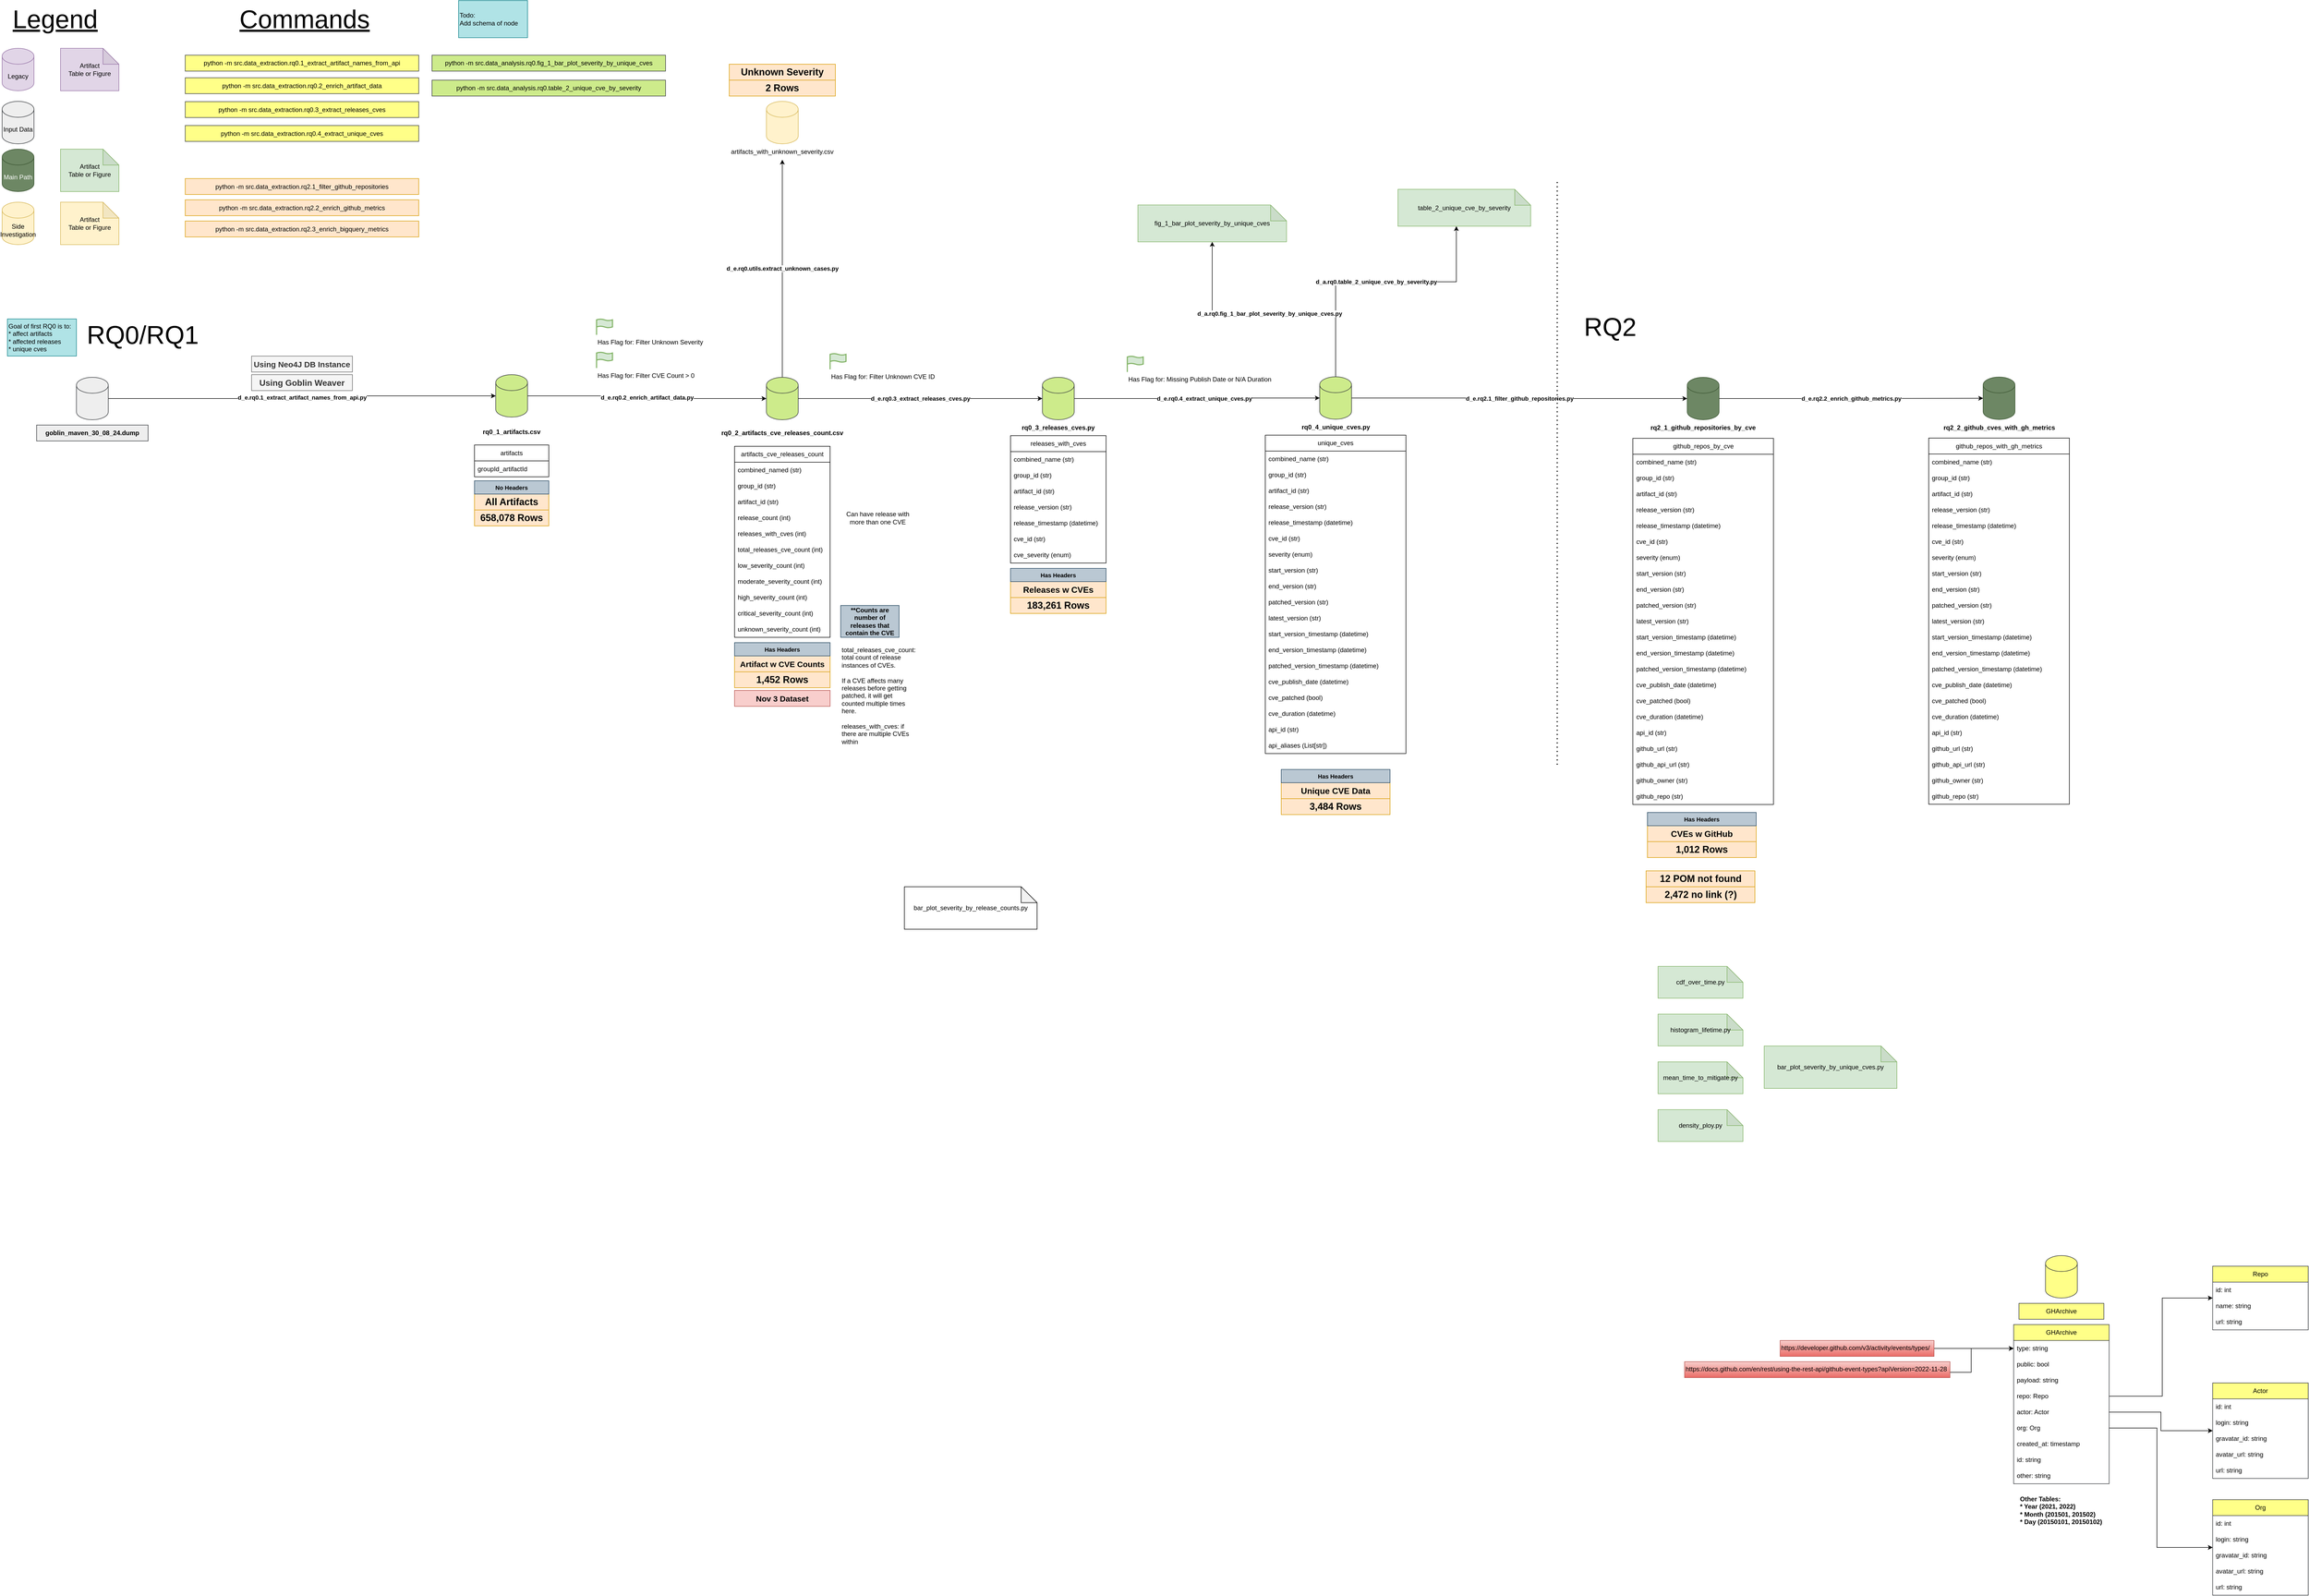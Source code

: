 <mxfile version="24.8.3">
  <diagram name="Page-1" id="bft9YeMtXqTyEebsaP95">
    <mxGraphModel dx="2440" dy="2176" grid="1" gridSize="10" guides="1" tooltips="1" connect="1" arrows="1" fold="1" page="1" pageScale="1" pageWidth="1100" pageHeight="850" math="0" shadow="0">
      <root>
        <mxCell id="0" />
        <mxCell id="1" parent="0" />
        <mxCell id="isQWPGoxkEkcY4KGL05K-5" value="d_e.rq0.1_&lt;span style=&quot;font-size: 11px;&quot;&gt;extract_artifact_names_from_api.py&lt;/span&gt;" style="edgeStyle=orthogonalEdgeStyle;rounded=0;orthogonalLoop=1;jettySize=auto;html=1;fontStyle=1;fillColor=none;" parent="1" source="isQWPGoxkEkcY4KGL05K-1" target="isQWPGoxkEkcY4KGL05K-3" edge="1">
          <mxGeometry relative="1" as="geometry">
            <mxPoint x="595" y="-74.941" as="targetPoint" />
          </mxGeometry>
        </mxCell>
        <mxCell id="isQWPGoxkEkcY4KGL05K-1" value="" style="shape=cylinder3;whiteSpace=wrap;html=1;boundedLbl=1;backgroundOutline=1;size=15;fillColor=#eeeeee;strokeColor=#36393d;" parent="1" vertex="1">
          <mxGeometry x="200" y="-110" width="60" height="80" as="geometry" />
        </mxCell>
        <mxCell id="isQWPGoxkEkcY4KGL05K-2" value="&lt;b&gt;goblin_maven_30_08_24.dump&lt;/b&gt;" style="text;html=1;align=center;verticalAlign=middle;whiteSpace=wrap;rounded=0;fillColor=#eeeeee;strokeColor=#36393d;" parent="1" vertex="1">
          <mxGeometry x="125" y="-20" width="210" height="30" as="geometry" />
        </mxCell>
        <mxCell id="isQWPGoxkEkcY4KGL05K-8" value="d_e.rq0.2_enrich_artifact_data.py" style="edgeStyle=orthogonalEdgeStyle;rounded=0;orthogonalLoop=1;jettySize=auto;html=1;fontStyle=1" parent="1" source="isQWPGoxkEkcY4KGL05K-3" target="isQWPGoxkEkcY4KGL05K-6" edge="1">
          <mxGeometry relative="1" as="geometry" />
        </mxCell>
        <mxCell id="isQWPGoxkEkcY4KGL05K-3" value="" style="shape=cylinder3;whiteSpace=wrap;html=1;boundedLbl=1;backgroundOutline=1;size=15;fillColor=#cdeb8b;strokeColor=#36393d;" parent="1" vertex="1">
          <mxGeometry x="990" y="-115" width="60" height="80" as="geometry" />
        </mxCell>
        <mxCell id="isQWPGoxkEkcY4KGL05K-4" value="rq0_1_artifacts.csv" style="text;html=1;align=center;verticalAlign=middle;whiteSpace=wrap;rounded=0;fontStyle=1" parent="1" vertex="1">
          <mxGeometry x="940" y="-22.5" width="160" height="30" as="geometry" />
        </mxCell>
        <mxCell id="KtceYd06ipeqsjsjsaXc-113" value="&lt;b&gt;d_e.rq0.utils.extract_unknown_cases.py&lt;/b&gt;" style="edgeStyle=orthogonalEdgeStyle;rounded=0;orthogonalLoop=1;jettySize=auto;html=1;entryX=0.5;entryY=1;entryDx=0;entryDy=0;" parent="1" source="isQWPGoxkEkcY4KGL05K-6" target="isQWPGoxkEkcY4KGL05K-37" edge="1">
          <mxGeometry relative="1" as="geometry" />
        </mxCell>
        <mxCell id="isQWPGoxkEkcY4KGL05K-6" value="" style="shape=cylinder3;whiteSpace=wrap;html=1;boundedLbl=1;backgroundOutline=1;size=15;fillColor=#cdeb8b;strokeColor=#36393d;" parent="1" vertex="1">
          <mxGeometry x="1500" y="-110" width="60" height="80" as="geometry" />
        </mxCell>
        <mxCell id="isQWPGoxkEkcY4KGL05K-7" value="&lt;b&gt;rq0_2_artifacts_cve_releases_count.csv&lt;/b&gt;" style="text;html=1;align=center;verticalAlign=middle;whiteSpace=wrap;rounded=0;" parent="1" vertex="1">
          <mxGeometry x="1450" y="-20" width="160" height="30" as="geometry" />
        </mxCell>
        <mxCell id="isQWPGoxkEkcY4KGL05K-12" value="artifacts" style="swimlane;fontStyle=0;childLayout=stackLayout;horizontal=1;startSize=30;horizontalStack=0;resizeParent=1;resizeParentMax=0;resizeLast=0;collapsible=1;marginBottom=0;whiteSpace=wrap;html=1;" parent="1" vertex="1">
          <mxGeometry x="950" y="17.5" width="140" height="60" as="geometry" />
        </mxCell>
        <mxCell id="isQWPGoxkEkcY4KGL05K-13" value="groupId_artifactId" style="text;strokeColor=none;fillColor=none;align=left;verticalAlign=middle;spacingLeft=4;spacingRight=4;overflow=hidden;points=[[0,0.5],[1,0.5]];portConstraint=eastwest;rotatable=0;whiteSpace=wrap;html=1;" parent="isQWPGoxkEkcY4KGL05K-12" vertex="1">
          <mxGeometry y="30" width="140" height="30" as="geometry" />
        </mxCell>
        <mxCell id="isQWPGoxkEkcY4KGL05K-16" value="artifacts_cve_releases_count" style="swimlane;fontStyle=0;childLayout=stackLayout;horizontal=1;startSize=30;horizontalStack=0;resizeParent=1;resizeParentMax=0;resizeLast=0;collapsible=1;marginBottom=0;whiteSpace=wrap;html=1;" parent="1" vertex="1">
          <mxGeometry x="1440" y="20" width="180" height="360" as="geometry" />
        </mxCell>
        <mxCell id="isQWPGoxkEkcY4KGL05K-17" value="combined_named (str)" style="text;strokeColor=none;fillColor=none;align=left;verticalAlign=middle;spacingLeft=4;spacingRight=4;overflow=hidden;points=[[0,0.5],[1,0.5]];portConstraint=eastwest;rotatable=0;whiteSpace=wrap;html=1;" parent="isQWPGoxkEkcY4KGL05K-16" vertex="1">
          <mxGeometry y="30" width="180" height="30" as="geometry" />
        </mxCell>
        <mxCell id="KtceYd06ipeqsjsjsaXc-124" value="group_id (str)" style="text;strokeColor=none;fillColor=none;align=left;verticalAlign=middle;spacingLeft=4;spacingRight=4;overflow=hidden;points=[[0,0.5],[1,0.5]];portConstraint=eastwest;rotatable=0;whiteSpace=wrap;html=1;" parent="isQWPGoxkEkcY4KGL05K-16" vertex="1">
          <mxGeometry y="60" width="180" height="30" as="geometry" />
        </mxCell>
        <mxCell id="isQWPGoxkEkcY4KGL05K-18" value="artifact_id (str)" style="text;strokeColor=none;fillColor=none;align=left;verticalAlign=middle;spacingLeft=4;spacingRight=4;overflow=hidden;points=[[0,0.5],[1,0.5]];portConstraint=eastwest;rotatable=0;whiteSpace=wrap;html=1;" parent="isQWPGoxkEkcY4KGL05K-16" vertex="1">
          <mxGeometry y="90" width="180" height="30" as="geometry" />
        </mxCell>
        <mxCell id="isQWPGoxkEkcY4KGL05K-19" value="release_count (int)" style="text;strokeColor=none;fillColor=none;align=left;verticalAlign=middle;spacingLeft=4;spacingRight=4;overflow=hidden;points=[[0,0.5],[1,0.5]];portConstraint=eastwest;rotatable=0;whiteSpace=wrap;html=1;" parent="isQWPGoxkEkcY4KGL05K-16" vertex="1">
          <mxGeometry y="120" width="180" height="30" as="geometry" />
        </mxCell>
        <mxCell id="isQWPGoxkEkcY4KGL05K-20" value="releases_with_cves (int)" style="text;strokeColor=none;fillColor=none;align=left;verticalAlign=middle;spacingLeft=4;spacingRight=4;overflow=hidden;points=[[0,0.5],[1,0.5]];portConstraint=eastwest;rotatable=0;whiteSpace=wrap;html=1;" parent="isQWPGoxkEkcY4KGL05K-16" vertex="1">
          <mxGeometry y="150" width="180" height="30" as="geometry" />
        </mxCell>
        <mxCell id="isQWPGoxkEkcY4KGL05K-21" value="total_releases_cve_count (int)" style="text;strokeColor=none;fillColor=none;align=left;verticalAlign=middle;spacingLeft=4;spacingRight=4;overflow=hidden;points=[[0,0.5],[1,0.5]];portConstraint=eastwest;rotatable=0;whiteSpace=wrap;html=1;" parent="isQWPGoxkEkcY4KGL05K-16" vertex="1">
          <mxGeometry y="180" width="180" height="30" as="geometry" />
        </mxCell>
        <mxCell id="isQWPGoxkEkcY4KGL05K-23" value="low_severity_count (int)" style="text;strokeColor=none;fillColor=none;align=left;verticalAlign=middle;spacingLeft=4;spacingRight=4;overflow=hidden;points=[[0,0.5],[1,0.5]];portConstraint=eastwest;rotatable=0;whiteSpace=wrap;html=1;" parent="isQWPGoxkEkcY4KGL05K-16" vertex="1">
          <mxGeometry y="210" width="180" height="30" as="geometry" />
        </mxCell>
        <mxCell id="isQWPGoxkEkcY4KGL05K-24" value="moderate_severity_count (int)" style="text;strokeColor=none;fillColor=none;align=left;verticalAlign=middle;spacingLeft=4;spacingRight=4;overflow=hidden;points=[[0,0.5],[1,0.5]];portConstraint=eastwest;rotatable=0;whiteSpace=wrap;html=1;" parent="isQWPGoxkEkcY4KGL05K-16" vertex="1">
          <mxGeometry y="240" width="180" height="30" as="geometry" />
        </mxCell>
        <mxCell id="isQWPGoxkEkcY4KGL05K-25" value="high_severity_count (int)" style="text;strokeColor=none;fillColor=none;align=left;verticalAlign=middle;spacingLeft=4;spacingRight=4;overflow=hidden;points=[[0,0.5],[1,0.5]];portConstraint=eastwest;rotatable=0;whiteSpace=wrap;html=1;" parent="isQWPGoxkEkcY4KGL05K-16" vertex="1">
          <mxGeometry y="270" width="180" height="30" as="geometry" />
        </mxCell>
        <mxCell id="isQWPGoxkEkcY4KGL05K-26" value="critical_severity_count (int)" style="text;strokeColor=none;fillColor=none;align=left;verticalAlign=middle;spacingLeft=4;spacingRight=4;overflow=hidden;points=[[0,0.5],[1,0.5]];portConstraint=eastwest;rotatable=0;whiteSpace=wrap;html=1;" parent="isQWPGoxkEkcY4KGL05K-16" vertex="1">
          <mxGeometry y="300" width="180" height="30" as="geometry" />
        </mxCell>
        <mxCell id="KtceYd06ipeqsjsjsaXc-102" value="unknown_severity_count (int)" style="text;strokeColor=none;fillColor=none;align=left;verticalAlign=middle;spacingLeft=4;spacingRight=4;overflow=hidden;points=[[0,0.5],[1,0.5]];portConstraint=eastwest;rotatable=0;whiteSpace=wrap;html=1;" parent="isQWPGoxkEkcY4KGL05K-16" vertex="1">
          <mxGeometry y="330" width="180" height="30" as="geometry" />
        </mxCell>
        <mxCell id="isQWPGoxkEkcY4KGL05K-30" value="&lt;font style=&quot;font-size: 48px;&quot;&gt;RQ0/RQ1&lt;/font&gt;" style="text;html=1;align=center;verticalAlign=middle;whiteSpace=wrap;rounded=0;" parent="1" vertex="1">
          <mxGeometry x="295" y="-205" width="60" height="30" as="geometry" />
        </mxCell>
        <mxCell id="isQWPGoxkEkcY4KGL05K-34" value="&lt;b&gt;**Counts are number of releases that contain the CVE&lt;/b&gt;" style="text;html=1;align=center;verticalAlign=middle;whiteSpace=wrap;rounded=0;fillColor=#bac8d3;strokeColor=#23445d;" parent="1" vertex="1">
          <mxGeometry x="1640" y="320" width="110" height="60" as="geometry" />
        </mxCell>
        <mxCell id="isQWPGoxkEkcY4KGL05K-36" value="" style="shape=cylinder3;whiteSpace=wrap;html=1;boundedLbl=1;backgroundOutline=1;size=15;fillColor=#fff2cc;strokeColor=#d6b656;" parent="1" vertex="1">
          <mxGeometry x="1500" y="-630" width="60" height="80" as="geometry" />
        </mxCell>
        <mxCell id="isQWPGoxkEkcY4KGL05K-37" value="artifacts_with_unknown_severity.csv" style="text;html=1;align=center;verticalAlign=middle;whiteSpace=wrap;rounded=0;" parent="1" vertex="1">
          <mxGeometry x="1450" y="-550" width="160" height="30" as="geometry" />
        </mxCell>
        <mxCell id="KtceYd06ipeqsjsjsaXc-46" value="d_e.rq1.2_enrich_osv_data" style="edgeStyle=orthogonalEdgeStyle;rounded=0;orthogonalLoop=1;jettySize=auto;html=1;fontStyle=1" parent="1" source="isQWPGoxkEkcY4KGL05K-42" edge="1">
          <mxGeometry x="0.015" relative="1" as="geometry">
            <mxPoint as="offset" />
            <mxPoint x="1550" y="1100.0" as="targetPoint" />
          </mxGeometry>
        </mxCell>
        <mxCell id="isQWPGoxkEkcY4KGL05K-58" value="&lt;font style=&quot;font-size: 48px;&quot;&gt;RQ2&lt;/font&gt;" style="text;html=1;align=center;verticalAlign=middle;whiteSpace=wrap;rounded=0;" parent="1" vertex="1">
          <mxGeometry x="3060" y="-220" width="60" height="30" as="geometry" />
        </mxCell>
        <mxCell id="isQWPGoxkEkcY4KGL05K-59" value="bar_plot_severity_by_release_counts.py" style="shape=note;whiteSpace=wrap;html=1;backgroundOutline=1;darkOpacity=0.05;" parent="1" vertex="1">
          <mxGeometry x="1760" y="850" width="250" height="80" as="geometry" />
        </mxCell>
        <mxCell id="isQWPGoxkEkcY4KGL05K-60" value="bar_plot_severity_by_unique_cves.py" style="shape=note;whiteSpace=wrap;html=1;backgroundOutline=1;darkOpacity=0.05;fillColor=#d5e8d4;strokeColor=#82b366;" parent="1" vertex="1">
          <mxGeometry x="3380" y="1150" width="250" height="80" as="geometry" />
        </mxCell>
        <mxCell id="KtceYd06ipeqsjsjsaXc-140" style="edgeStyle=orthogonalEdgeStyle;rounded=0;orthogonalLoop=1;jettySize=auto;html=1;" parent="1" source="isQWPGoxkEkcY4KGL05K-145" target="KtceYd06ipeqsjsjsaXc-127" edge="1">
          <mxGeometry relative="1" as="geometry" />
        </mxCell>
        <mxCell id="D6I25iLhBcs16up5qAs6-23" value="&lt;b&gt;d_e.rq0.4_extract_unique_cves.py&lt;/b&gt;" style="edgeLabel;html=1;align=center;verticalAlign=middle;resizable=0;points=[];" vertex="1" connectable="0" parent="KtceYd06ipeqsjsjsaXc-140">
          <mxGeometry x="-0.299" y="-1" relative="1" as="geometry">
            <mxPoint x="82" y="-1" as="offset" />
          </mxGeometry>
        </mxCell>
        <mxCell id="isQWPGoxkEkcY4KGL05K-145" value="" style="shape=cylinder3;whiteSpace=wrap;html=1;boundedLbl=1;backgroundOutline=1;size=15;fillColor=#cdeb8b;strokeColor=#36393d;" parent="1" vertex="1">
          <mxGeometry x="2020" y="-110" width="60" height="80" as="geometry" />
        </mxCell>
        <mxCell id="isQWPGoxkEkcY4KGL05K-146" value="&lt;b&gt;rq0_3_releases_cves.py&lt;/b&gt;" style="text;html=1;align=center;verticalAlign=middle;whiteSpace=wrap;rounded=0;" parent="1" vertex="1">
          <mxGeometry x="1970" y="-30" width="160" height="30" as="geometry" />
        </mxCell>
        <mxCell id="isQWPGoxkEkcY4KGL05K-147" value="&lt;b&gt;d_e.rq0.3_extract_releases_cves.py&lt;/b&gt;" style="edgeStyle=orthogonalEdgeStyle;rounded=0;orthogonalLoop=1;jettySize=auto;html=1;entryX=0;entryY=0.5;entryDx=0;entryDy=0;entryPerimeter=0;" parent="1" source="isQWPGoxkEkcY4KGL05K-6" target="isQWPGoxkEkcY4KGL05K-145" edge="1">
          <mxGeometry relative="1" as="geometry" />
        </mxCell>
        <mxCell id="isQWPGoxkEkcY4KGL05K-148" value="releases_with_cves" style="swimlane;fontStyle=0;childLayout=stackLayout;horizontal=1;startSize=30;horizontalStack=0;resizeParent=1;resizeParentMax=0;resizeLast=0;collapsible=1;marginBottom=0;whiteSpace=wrap;html=1;" parent="1" vertex="1">
          <mxGeometry x="1960" width="180" height="240" as="geometry" />
        </mxCell>
        <mxCell id="isQWPGoxkEkcY4KGL05K-149" value="combined_name (str)" style="text;strokeColor=none;fillColor=none;align=left;verticalAlign=middle;spacingLeft=4;spacingRight=4;overflow=hidden;points=[[0,0.5],[1,0.5]];portConstraint=eastwest;rotatable=0;whiteSpace=wrap;html=1;" parent="isQWPGoxkEkcY4KGL05K-148" vertex="1">
          <mxGeometry y="30" width="180" height="30" as="geometry" />
        </mxCell>
        <mxCell id="KtceYd06ipeqsjsjsaXc-125" value="group_id (str)" style="text;strokeColor=none;fillColor=none;align=left;verticalAlign=middle;spacingLeft=4;spacingRight=4;overflow=hidden;points=[[0,0.5],[1,0.5]];portConstraint=eastwest;rotatable=0;whiteSpace=wrap;html=1;" parent="isQWPGoxkEkcY4KGL05K-148" vertex="1">
          <mxGeometry y="60" width="180" height="30" as="geometry" />
        </mxCell>
        <mxCell id="KtceYd06ipeqsjsjsaXc-123" value="artifact_id (str)" style="text;strokeColor=none;fillColor=none;align=left;verticalAlign=middle;spacingLeft=4;spacingRight=4;overflow=hidden;points=[[0,0.5],[1,0.5]];portConstraint=eastwest;rotatable=0;whiteSpace=wrap;html=1;" parent="isQWPGoxkEkcY4KGL05K-148" vertex="1">
          <mxGeometry y="90" width="180" height="30" as="geometry" />
        </mxCell>
        <mxCell id="isQWPGoxkEkcY4KGL05K-150" value="release_version (str)" style="text;strokeColor=none;fillColor=none;align=left;verticalAlign=middle;spacingLeft=4;spacingRight=4;overflow=hidden;points=[[0,0.5],[1,0.5]];portConstraint=eastwest;rotatable=0;whiteSpace=wrap;html=1;" parent="isQWPGoxkEkcY4KGL05K-148" vertex="1">
          <mxGeometry y="120" width="180" height="30" as="geometry" />
        </mxCell>
        <mxCell id="isQWPGoxkEkcY4KGL05K-151" value="release_timestamp (datetime)" style="text;strokeColor=none;fillColor=none;align=left;verticalAlign=middle;spacingLeft=4;spacingRight=4;overflow=hidden;points=[[0,0.5],[1,0.5]];portConstraint=eastwest;rotatable=0;whiteSpace=wrap;html=1;" parent="isQWPGoxkEkcY4KGL05K-148" vertex="1">
          <mxGeometry y="150" width="180" height="30" as="geometry" />
        </mxCell>
        <mxCell id="isQWPGoxkEkcY4KGL05K-152" value="cve_id (str)" style="text;strokeColor=none;fillColor=none;align=left;verticalAlign=middle;spacingLeft=4;spacingRight=4;overflow=hidden;points=[[0,0.5],[1,0.5]];portConstraint=eastwest;rotatable=0;whiteSpace=wrap;html=1;" parent="isQWPGoxkEkcY4KGL05K-148" vertex="1">
          <mxGeometry y="180" width="180" height="30" as="geometry" />
        </mxCell>
        <mxCell id="isQWPGoxkEkcY4KGL05K-153" value="cve_severity (enum)" style="text;strokeColor=none;fillColor=none;align=left;verticalAlign=middle;spacingLeft=4;spacingRight=4;overflow=hidden;points=[[0,0.5],[1,0.5]];portConstraint=eastwest;rotatable=0;whiteSpace=wrap;html=1;" parent="isQWPGoxkEkcY4KGL05K-148" vertex="1">
          <mxGeometry y="210" width="180" height="30" as="geometry" />
        </mxCell>
        <mxCell id="isQWPGoxkEkcY4KGL05K-172" value="cdf_over_time.py" style="shape=note;whiteSpace=wrap;html=1;backgroundOutline=1;darkOpacity=0.05;fillColor=#d5e8d4;strokeColor=#82b366;" parent="1" vertex="1">
          <mxGeometry x="3180" y="1000" width="160" height="60" as="geometry" />
        </mxCell>
        <mxCell id="isQWPGoxkEkcY4KGL05K-173" value="histogram_lifetime.py" style="shape=note;whiteSpace=wrap;html=1;backgroundOutline=1;darkOpacity=0.05;fillColor=#d5e8d4;strokeColor=#82b366;" parent="1" vertex="1">
          <mxGeometry x="3180" y="1090" width="160" height="60" as="geometry" />
        </mxCell>
        <mxCell id="isQWPGoxkEkcY4KGL05K-174" value="mean_time_to_mitigate.py" style="shape=note;whiteSpace=wrap;html=1;backgroundOutline=1;darkOpacity=0.05;fillColor=#d5e8d4;strokeColor=#82b366;" parent="1" vertex="1">
          <mxGeometry x="3180" y="1180" width="160" height="60" as="geometry" />
        </mxCell>
        <mxCell id="isQWPGoxkEkcY4KGL05K-175" value="density_ploy.py" style="shape=note;whiteSpace=wrap;html=1;backgroundOutline=1;darkOpacity=0.05;fillColor=#d5e8d4;strokeColor=#82b366;" parent="1" vertex="1">
          <mxGeometry x="3180" y="1270" width="160" height="60" as="geometry" />
        </mxCell>
        <mxCell id="V_G0D9gJ66jb_5gnnuKC-29" value="" style="shape=cylinder3;whiteSpace=wrap;html=1;boundedLbl=1;backgroundOutline=1;size=15;fillColor=#ffff88;strokeColor=#36393d;" parent="1" vertex="1">
          <mxGeometry x="3910" y="1545" width="60" height="80" as="geometry" />
        </mxCell>
        <mxCell id="V_G0D9gJ66jb_5gnnuKC-30" value="GHArchive" style="text;html=1;align=center;verticalAlign=middle;whiteSpace=wrap;rounded=0;fillColor=#ffff88;strokeColor=#36393d;" parent="1" vertex="1">
          <mxGeometry x="3860" y="1635" width="160" height="30" as="geometry" />
        </mxCell>
        <mxCell id="V_G0D9gJ66jb_5gnnuKC-31" value="GHArchive" style="swimlane;fontStyle=0;childLayout=stackLayout;horizontal=1;startSize=30;horizontalStack=0;resizeParent=1;resizeParentMax=0;resizeLast=0;collapsible=1;marginBottom=0;whiteSpace=wrap;html=1;fillColor=#ffff88;strokeColor=#36393d;" parent="1" vertex="1">
          <mxGeometry x="3850" y="1675" width="180" height="300" as="geometry" />
        </mxCell>
        <mxCell id="V_G0D9gJ66jb_5gnnuKC-32" value="type: string" style="text;strokeColor=none;fillColor=none;align=left;verticalAlign=middle;spacingLeft=4;spacingRight=4;overflow=hidden;points=[[0,0.5],[1,0.5]];portConstraint=eastwest;rotatable=0;whiteSpace=wrap;html=1;" parent="V_G0D9gJ66jb_5gnnuKC-31" vertex="1">
          <mxGeometry y="30" width="180" height="30" as="geometry" />
        </mxCell>
        <mxCell id="V_G0D9gJ66jb_5gnnuKC-33" value="public: bool" style="text;strokeColor=none;fillColor=none;align=left;verticalAlign=middle;spacingLeft=4;spacingRight=4;overflow=hidden;points=[[0,0.5],[1,0.5]];portConstraint=eastwest;rotatable=0;whiteSpace=wrap;html=1;" parent="V_G0D9gJ66jb_5gnnuKC-31" vertex="1">
          <mxGeometry y="60" width="180" height="30" as="geometry" />
        </mxCell>
        <mxCell id="V_G0D9gJ66jb_5gnnuKC-34" value="payload: string" style="text;strokeColor=none;fillColor=none;align=left;verticalAlign=middle;spacingLeft=4;spacingRight=4;overflow=hidden;points=[[0,0.5],[1,0.5]];portConstraint=eastwest;rotatable=0;whiteSpace=wrap;html=1;" parent="V_G0D9gJ66jb_5gnnuKC-31" vertex="1">
          <mxGeometry y="90" width="180" height="30" as="geometry" />
        </mxCell>
        <mxCell id="V_G0D9gJ66jb_5gnnuKC-35" value="repo: Repo" style="text;strokeColor=none;fillColor=none;align=left;verticalAlign=middle;spacingLeft=4;spacingRight=4;overflow=hidden;points=[[0,0.5],[1,0.5]];portConstraint=eastwest;rotatable=0;whiteSpace=wrap;html=1;" parent="V_G0D9gJ66jb_5gnnuKC-31" vertex="1">
          <mxGeometry y="120" width="180" height="30" as="geometry" />
        </mxCell>
        <mxCell id="V_G0D9gJ66jb_5gnnuKC-36" value="actor: Actor" style="text;strokeColor=none;fillColor=none;align=left;verticalAlign=middle;spacingLeft=4;spacingRight=4;overflow=hidden;points=[[0,0.5],[1,0.5]];portConstraint=eastwest;rotatable=0;whiteSpace=wrap;html=1;" parent="V_G0D9gJ66jb_5gnnuKC-31" vertex="1">
          <mxGeometry y="150" width="180" height="30" as="geometry" />
        </mxCell>
        <mxCell id="V_G0D9gJ66jb_5gnnuKC-37" value="org: Org" style="text;strokeColor=none;fillColor=none;align=left;verticalAlign=middle;spacingLeft=4;spacingRight=4;overflow=hidden;points=[[0,0.5],[1,0.5]];portConstraint=eastwest;rotatable=0;whiteSpace=wrap;html=1;" parent="V_G0D9gJ66jb_5gnnuKC-31" vertex="1">
          <mxGeometry y="180" width="180" height="30" as="geometry" />
        </mxCell>
        <mxCell id="V_G0D9gJ66jb_5gnnuKC-38" value="created_at: timestamp" style="text;strokeColor=none;fillColor=none;align=left;verticalAlign=middle;spacingLeft=4;spacingRight=4;overflow=hidden;points=[[0,0.5],[1,0.5]];portConstraint=eastwest;rotatable=0;whiteSpace=wrap;html=1;" parent="V_G0D9gJ66jb_5gnnuKC-31" vertex="1">
          <mxGeometry y="210" width="180" height="30" as="geometry" />
        </mxCell>
        <mxCell id="V_G0D9gJ66jb_5gnnuKC-39" value="id: string" style="text;strokeColor=none;fillColor=none;align=left;verticalAlign=middle;spacingLeft=4;spacingRight=4;overflow=hidden;points=[[0,0.5],[1,0.5]];portConstraint=eastwest;rotatable=0;whiteSpace=wrap;html=1;" parent="V_G0D9gJ66jb_5gnnuKC-31" vertex="1">
          <mxGeometry y="240" width="180" height="30" as="geometry" />
        </mxCell>
        <mxCell id="V_G0D9gJ66jb_5gnnuKC-40" value="other: string" style="text;strokeColor=none;fillColor=none;align=left;verticalAlign=middle;spacingLeft=4;spacingRight=4;overflow=hidden;points=[[0,0.5],[1,0.5]];portConstraint=eastwest;rotatable=0;whiteSpace=wrap;html=1;" parent="V_G0D9gJ66jb_5gnnuKC-31" vertex="1">
          <mxGeometry y="270" width="180" height="30" as="geometry" />
        </mxCell>
        <mxCell id="V_G0D9gJ66jb_5gnnuKC-41" value="Repo" style="swimlane;fontStyle=0;childLayout=stackLayout;horizontal=1;startSize=30;horizontalStack=0;resizeParent=1;resizeParentMax=0;resizeLast=0;collapsible=1;marginBottom=0;whiteSpace=wrap;html=1;fillColor=#ffff88;strokeColor=#36393d;" parent="1" vertex="1">
          <mxGeometry x="4225" y="1565" width="180" height="120" as="geometry" />
        </mxCell>
        <mxCell id="V_G0D9gJ66jb_5gnnuKC-42" value="id: int" style="text;strokeColor=none;fillColor=none;align=left;verticalAlign=middle;spacingLeft=4;spacingRight=4;overflow=hidden;points=[[0,0.5],[1,0.5]];portConstraint=eastwest;rotatable=0;whiteSpace=wrap;html=1;" parent="V_G0D9gJ66jb_5gnnuKC-41" vertex="1">
          <mxGeometry y="30" width="180" height="30" as="geometry" />
        </mxCell>
        <mxCell id="V_G0D9gJ66jb_5gnnuKC-43" value="name: string" style="text;strokeColor=none;fillColor=none;align=left;verticalAlign=middle;spacingLeft=4;spacingRight=4;overflow=hidden;points=[[0,0.5],[1,0.5]];portConstraint=eastwest;rotatable=0;whiteSpace=wrap;html=1;" parent="V_G0D9gJ66jb_5gnnuKC-41" vertex="1">
          <mxGeometry y="60" width="180" height="30" as="geometry" />
        </mxCell>
        <mxCell id="V_G0D9gJ66jb_5gnnuKC-44" value="url: string" style="text;strokeColor=none;fillColor=none;align=left;verticalAlign=middle;spacingLeft=4;spacingRight=4;overflow=hidden;points=[[0,0.5],[1,0.5]];portConstraint=eastwest;rotatable=0;whiteSpace=wrap;html=1;" parent="V_G0D9gJ66jb_5gnnuKC-41" vertex="1">
          <mxGeometry y="90" width="180" height="30" as="geometry" />
        </mxCell>
        <mxCell id="V_G0D9gJ66jb_5gnnuKC-52" value="Actor" style="swimlane;fontStyle=0;childLayout=stackLayout;horizontal=1;startSize=30;horizontalStack=0;resizeParent=1;resizeParentMax=0;resizeLast=0;collapsible=1;marginBottom=0;whiteSpace=wrap;html=1;fillColor=#ffff88;strokeColor=#36393d;" parent="1" vertex="1">
          <mxGeometry x="4225" y="1785" width="180" height="180" as="geometry" />
        </mxCell>
        <mxCell id="V_G0D9gJ66jb_5gnnuKC-53" value="id: int" style="text;strokeColor=none;fillColor=none;align=left;verticalAlign=middle;spacingLeft=4;spacingRight=4;overflow=hidden;points=[[0,0.5],[1,0.5]];portConstraint=eastwest;rotatable=0;whiteSpace=wrap;html=1;" parent="V_G0D9gJ66jb_5gnnuKC-52" vertex="1">
          <mxGeometry y="30" width="180" height="30" as="geometry" />
        </mxCell>
        <mxCell id="V_G0D9gJ66jb_5gnnuKC-54" value="login: string" style="text;strokeColor=none;fillColor=none;align=left;verticalAlign=middle;spacingLeft=4;spacingRight=4;overflow=hidden;points=[[0,0.5],[1,0.5]];portConstraint=eastwest;rotatable=0;whiteSpace=wrap;html=1;" parent="V_G0D9gJ66jb_5gnnuKC-52" vertex="1">
          <mxGeometry y="60" width="180" height="30" as="geometry" />
        </mxCell>
        <mxCell id="V_G0D9gJ66jb_5gnnuKC-55" value="gravatar_id: string" style="text;strokeColor=none;fillColor=none;align=left;verticalAlign=middle;spacingLeft=4;spacingRight=4;overflow=hidden;points=[[0,0.5],[1,0.5]];portConstraint=eastwest;rotatable=0;whiteSpace=wrap;html=1;" parent="V_G0D9gJ66jb_5gnnuKC-52" vertex="1">
          <mxGeometry y="90" width="180" height="30" as="geometry" />
        </mxCell>
        <mxCell id="V_G0D9gJ66jb_5gnnuKC-57" value="avatar_url: string" style="text;strokeColor=none;fillColor=none;align=left;verticalAlign=middle;spacingLeft=4;spacingRight=4;overflow=hidden;points=[[0,0.5],[1,0.5]];portConstraint=eastwest;rotatable=0;whiteSpace=wrap;html=1;" parent="V_G0D9gJ66jb_5gnnuKC-52" vertex="1">
          <mxGeometry y="120" width="180" height="30" as="geometry" />
        </mxCell>
        <mxCell id="V_G0D9gJ66jb_5gnnuKC-58" value="url: string" style="text;strokeColor=none;fillColor=none;align=left;verticalAlign=middle;spacingLeft=4;spacingRight=4;overflow=hidden;points=[[0,0.5],[1,0.5]];portConstraint=eastwest;rotatable=0;whiteSpace=wrap;html=1;" parent="V_G0D9gJ66jb_5gnnuKC-52" vertex="1">
          <mxGeometry y="150" width="180" height="30" as="geometry" />
        </mxCell>
        <mxCell id="V_G0D9gJ66jb_5gnnuKC-59" value="Org" style="swimlane;fontStyle=0;childLayout=stackLayout;horizontal=1;startSize=30;horizontalStack=0;resizeParent=1;resizeParentMax=0;resizeLast=0;collapsible=1;marginBottom=0;whiteSpace=wrap;html=1;fillColor=#ffff88;strokeColor=#36393d;" parent="1" vertex="1">
          <mxGeometry x="4225" y="2005" width="180" height="180" as="geometry" />
        </mxCell>
        <mxCell id="V_G0D9gJ66jb_5gnnuKC-60" value="id: int" style="text;strokeColor=none;fillColor=none;align=left;verticalAlign=middle;spacingLeft=4;spacingRight=4;overflow=hidden;points=[[0,0.5],[1,0.5]];portConstraint=eastwest;rotatable=0;whiteSpace=wrap;html=1;" parent="V_G0D9gJ66jb_5gnnuKC-59" vertex="1">
          <mxGeometry y="30" width="180" height="30" as="geometry" />
        </mxCell>
        <mxCell id="V_G0D9gJ66jb_5gnnuKC-61" value="login: string" style="text;strokeColor=none;fillColor=none;align=left;verticalAlign=middle;spacingLeft=4;spacingRight=4;overflow=hidden;points=[[0,0.5],[1,0.5]];portConstraint=eastwest;rotatable=0;whiteSpace=wrap;html=1;" parent="V_G0D9gJ66jb_5gnnuKC-59" vertex="1">
          <mxGeometry y="60" width="180" height="30" as="geometry" />
        </mxCell>
        <mxCell id="V_G0D9gJ66jb_5gnnuKC-62" value="gravatar_id: string" style="text;strokeColor=none;fillColor=none;align=left;verticalAlign=middle;spacingLeft=4;spacingRight=4;overflow=hidden;points=[[0,0.5],[1,0.5]];portConstraint=eastwest;rotatable=0;whiteSpace=wrap;html=1;" parent="V_G0D9gJ66jb_5gnnuKC-59" vertex="1">
          <mxGeometry y="90" width="180" height="30" as="geometry" />
        </mxCell>
        <mxCell id="V_G0D9gJ66jb_5gnnuKC-63" value="avatar_url: string" style="text;strokeColor=none;fillColor=none;align=left;verticalAlign=middle;spacingLeft=4;spacingRight=4;overflow=hidden;points=[[0,0.5],[1,0.5]];portConstraint=eastwest;rotatable=0;whiteSpace=wrap;html=1;" parent="V_G0D9gJ66jb_5gnnuKC-59" vertex="1">
          <mxGeometry y="120" width="180" height="30" as="geometry" />
        </mxCell>
        <mxCell id="V_G0D9gJ66jb_5gnnuKC-64" value="url: string" style="text;strokeColor=none;fillColor=none;align=left;verticalAlign=middle;spacingLeft=4;spacingRight=4;overflow=hidden;points=[[0,0.5],[1,0.5]];portConstraint=eastwest;rotatable=0;whiteSpace=wrap;html=1;" parent="V_G0D9gJ66jb_5gnnuKC-59" vertex="1">
          <mxGeometry y="150" width="180" height="30" as="geometry" />
        </mxCell>
        <mxCell id="V_G0D9gJ66jb_5gnnuKC-65" style="edgeStyle=orthogonalEdgeStyle;rounded=0;orthogonalLoop=1;jettySize=auto;html=1;" parent="1" source="V_G0D9gJ66jb_5gnnuKC-36" target="V_G0D9gJ66jb_5gnnuKC-52" edge="1">
          <mxGeometry relative="1" as="geometry" />
        </mxCell>
        <mxCell id="V_G0D9gJ66jb_5gnnuKC-66" style="edgeStyle=orthogonalEdgeStyle;rounded=0;orthogonalLoop=1;jettySize=auto;html=1;" parent="1" source="V_G0D9gJ66jb_5gnnuKC-35" target="V_G0D9gJ66jb_5gnnuKC-41" edge="1">
          <mxGeometry relative="1" as="geometry">
            <Array as="points">
              <mxPoint x="4130" y="1810" />
              <mxPoint x="4130" y="1625" />
            </Array>
          </mxGeometry>
        </mxCell>
        <mxCell id="V_G0D9gJ66jb_5gnnuKC-67" style="edgeStyle=orthogonalEdgeStyle;rounded=0;orthogonalLoop=1;jettySize=auto;html=1;" parent="1" source="V_G0D9gJ66jb_5gnnuKC-37" target="V_G0D9gJ66jb_5gnnuKC-59" edge="1">
          <mxGeometry relative="1" as="geometry">
            <Array as="points">
              <mxPoint x="4120" y="1870" />
              <mxPoint x="4120" y="2095" />
            </Array>
          </mxGeometry>
        </mxCell>
        <mxCell id="V_G0D9gJ66jb_5gnnuKC-68" value="Other Tables:&lt;div&gt;* Year (2021, 2022)&lt;/div&gt;&lt;div&gt;* Month (201501, 201502)&lt;/div&gt;&lt;div&gt;* Day (20150101, 20150102)&lt;/div&gt;" style="text;html=1;align=left;verticalAlign=middle;whiteSpace=wrap;rounded=0;fontStyle=1" parent="1" vertex="1">
          <mxGeometry x="3860" y="1995" width="160" height="60" as="geometry" />
        </mxCell>
        <mxCell id="V_G0D9gJ66jb_5gnnuKC-70" style="edgeStyle=orthogonalEdgeStyle;rounded=0;orthogonalLoop=1;jettySize=auto;html=1;" parent="1" source="V_G0D9gJ66jb_5gnnuKC-69" target="V_G0D9gJ66jb_5gnnuKC-32" edge="1">
          <mxGeometry relative="1" as="geometry" />
        </mxCell>
        <UserObject label="https://developer.github.com/v3/activity/events/types/" link="https://developer.github.com/v3/activity/events/types/" id="V_G0D9gJ66jb_5gnnuKC-69">
          <mxCell style="text;whiteSpace=wrap;fillColor=#f8cecc;gradientColor=#ea6b66;strokeColor=#b85450;" parent="1" vertex="1">
            <mxGeometry x="3410" y="1705" width="290" height="30" as="geometry" />
          </mxCell>
        </UserObject>
        <mxCell id="V_G0D9gJ66jb_5gnnuKC-72" style="edgeStyle=orthogonalEdgeStyle;rounded=0;orthogonalLoop=1;jettySize=auto;html=1;" parent="1" source="V_G0D9gJ66jb_5gnnuKC-71" target="V_G0D9gJ66jb_5gnnuKC-32" edge="1">
          <mxGeometry relative="1" as="geometry">
            <Array as="points">
              <mxPoint x="3770" y="1765" />
              <mxPoint x="3770" y="1720" />
            </Array>
          </mxGeometry>
        </mxCell>
        <UserObject label="https://docs.github.com/en/rest/using-the-rest-api/github-event-types?apiVersion=2022-11-28" link="https://docs.github.com/en/rest/using-the-rest-api/github-event-types?apiVersion=2022-11-28" id="V_G0D9gJ66jb_5gnnuKC-71">
          <mxCell style="text;whiteSpace=wrap;fillColor=#f8cecc;gradientColor=#ea6b66;strokeColor=#b85450;" parent="1" vertex="1">
            <mxGeometry x="3230" y="1745" width="500" height="30" as="geometry" />
          </mxCell>
        </UserObject>
        <mxCell id="KtceYd06ipeqsjsjsaXc-7" value="&lt;font style=&quot;font-size: 18px;&quot;&gt;658,078 Rows&lt;/font&gt;" style="text;html=1;align=center;verticalAlign=middle;whiteSpace=wrap;rounded=0;fillColor=#ffe6cc;strokeColor=#d79b00;fontStyle=1" parent="1" vertex="1">
          <mxGeometry x="950" y="140" width="140" height="30" as="geometry" />
        </mxCell>
        <mxCell id="KtceYd06ipeqsjsjsaXc-8" value="&lt;font style=&quot;font-size: 18px;&quot;&gt;All Artifacts&lt;/font&gt;" style="text;html=1;align=center;verticalAlign=middle;whiteSpace=wrap;rounded=0;fillColor=#ffe6cc;strokeColor=#d79b00;fontStyle=1" parent="1" vertex="1">
          <mxGeometry x="950" y="110" width="140" height="30" as="geometry" />
        </mxCell>
        <mxCell id="KtceYd06ipeqsjsjsaXc-9" value="&lt;font style=&quot;font-size: 18px;&quot;&gt;1,452 Rows&lt;/font&gt;" style="text;html=1;align=center;verticalAlign=middle;whiteSpace=wrap;rounded=0;fillColor=#ffe6cc;strokeColor=#d79b00;fontStyle=1" parent="1" vertex="1">
          <mxGeometry x="1440" y="445" width="180" height="30" as="geometry" />
        </mxCell>
        <mxCell id="KtceYd06ipeqsjsjsaXc-10" value="&lt;font style=&quot;font-size: 15px;&quot;&gt;Artifact w CVE Counts&lt;/font&gt;" style="text;html=1;align=center;verticalAlign=middle;whiteSpace=wrap;rounded=0;fillColor=#ffe6cc;strokeColor=#d79b00;fontStyle=1" parent="1" vertex="1">
          <mxGeometry x="1440" y="415" width="180" height="30" as="geometry" />
        </mxCell>
        <mxCell id="KtceYd06ipeqsjsjsaXc-11" value="&lt;font style=&quot;font-size: 18px;&quot;&gt;2 Rows&lt;/font&gt;" style="text;html=1;align=center;verticalAlign=middle;whiteSpace=wrap;rounded=0;fillColor=#ffe6cc;strokeColor=#d79b00;fontStyle=1" parent="1" vertex="1">
          <mxGeometry x="1430" y="-670" width="200" height="30" as="geometry" />
        </mxCell>
        <mxCell id="KtceYd06ipeqsjsjsaXc-12" value="&lt;font style=&quot;font-size: 18px;&quot;&gt;Unknown Severity&lt;/font&gt;" style="text;html=1;align=center;verticalAlign=middle;whiteSpace=wrap;rounded=0;fillColor=#ffe6cc;strokeColor=#d79b00;fontStyle=1" parent="1" vertex="1">
          <mxGeometry x="1430" y="-700" width="200" height="30" as="geometry" />
        </mxCell>
        <mxCell id="KtceYd06ipeqsjsjsaXc-13" value="&lt;font style=&quot;font-size: 18px;&quot;&gt;183,261 Rows&lt;/font&gt;" style="text;html=1;align=center;verticalAlign=middle;whiteSpace=wrap;rounded=0;fillColor=#ffe6cc;strokeColor=#d79b00;fontStyle=1" parent="1" vertex="1">
          <mxGeometry x="1960" y="305" width="180" height="30" as="geometry" />
        </mxCell>
        <mxCell id="KtceYd06ipeqsjsjsaXc-14" value="&lt;font style=&quot;font-size: 16px;&quot;&gt;Releases w CVEs&lt;/font&gt;" style="text;html=1;align=center;verticalAlign=middle;whiteSpace=wrap;rounded=0;fillColor=#ffe6cc;strokeColor=#d79b00;fontStyle=1" parent="1" vertex="1">
          <mxGeometry x="1960" y="275" width="180" height="30" as="geometry" />
        </mxCell>
        <mxCell id="KtceYd06ipeqsjsjsaXc-99" value="&lt;font style=&quot;font-size: 15px;&quot;&gt;Using Neo4J DB Instance&lt;/font&gt;" style="text;html=1;align=center;verticalAlign=middle;whiteSpace=wrap;rounded=0;fillColor=#f5f5f5;strokeColor=#666666;fontStyle=1;fontColor=#333333;" parent="1" vertex="1">
          <mxGeometry x="530" y="-150" width="190" height="30" as="geometry" />
        </mxCell>
        <mxCell id="KtceYd06ipeqsjsjsaXc-100" value="&lt;font style=&quot;font-size: 16px;&quot;&gt;Using Goblin Weaver&lt;/font&gt;" style="text;html=1;align=center;verticalAlign=middle;whiteSpace=wrap;rounded=0;fillColor=#f5f5f5;strokeColor=#666666;fontStyle=1;fontColor=#333333;fontSize=16;" parent="1" vertex="1">
          <mxGeometry x="530" y="-115" width="190" height="30" as="geometry" />
        </mxCell>
        <mxCell id="KtceYd06ipeqsjsjsaXc-101" value="&lt;b&gt;&lt;font style=&quot;font-size: 11px;&quot;&gt;No Headers&lt;/font&gt;&lt;/b&gt;" style="rounded=0;whiteSpace=wrap;html=1;fillColor=#bac8d3;strokeColor=#23445d;" parent="1" vertex="1">
          <mxGeometry x="950" y="85" width="140" height="25" as="geometry" />
        </mxCell>
        <mxCell id="KtceYd06ipeqsjsjsaXc-104" value="&lt;b&gt;&lt;font style=&quot;font-size: 11px;&quot;&gt;Has Headers&lt;/font&gt;&lt;/b&gt;" style="rounded=0;whiteSpace=wrap;html=1;fillColor=#bac8d3;strokeColor=#23445d;" parent="1" vertex="1">
          <mxGeometry x="1440" y="390" width="180" height="25" as="geometry" />
        </mxCell>
        <mxCell id="KtceYd06ipeqsjsjsaXc-106" value="Has Flag for: Filter Unknown Severity" style="html=1;verticalLabelPosition=bottom;align=left;labelBackgroundColor=#ffffff;verticalAlign=top;strokeWidth=2;strokeColor=#82b366;shadow=0;dashed=0;shape=mxgraph.ios7.icons.flag;fillColor=#d5e8d4;" parent="1" vertex="1">
          <mxGeometry x="1180" y="-220" width="30" height="30" as="geometry" />
        </mxCell>
        <mxCell id="KtceYd06ipeqsjsjsaXc-107" value="Has Flag for: Filter CVE Count &amp;gt; 0" style="html=1;verticalLabelPosition=bottom;align=left;labelBackgroundColor=#ffffff;verticalAlign=top;strokeWidth=2;strokeColor=#82b366;shadow=0;dashed=0;shape=mxgraph.ios7.icons.flag;fillColor=#d5e8d4;" parent="1" vertex="1">
          <mxGeometry x="1180" y="-157.5" width="30" height="30" as="geometry" />
        </mxCell>
        <mxCell id="KtceYd06ipeqsjsjsaXc-108" value="Goal of first RQ0 is to:&lt;br&gt;* affect artifacts&lt;div style=&quot;&quot;&gt;* affected releases&lt;/div&gt;&lt;div&gt;* unique cves&lt;/div&gt;" style="text;html=1;align=left;verticalAlign=middle;whiteSpace=wrap;rounded=0;fillColor=#b0e3e6;strokeColor=#0e8088;" parent="1" vertex="1">
          <mxGeometry x="70" y="-220" width="130" height="70" as="geometry" />
        </mxCell>
        <mxCell id="KtceYd06ipeqsjsjsaXc-109" value="Can have release with more than one CVE" style="text;html=1;align=center;verticalAlign=middle;whiteSpace=wrap;rounded=0;" parent="1" vertex="1">
          <mxGeometry x="1640" y="140" width="140" height="30" as="geometry" />
        </mxCell>
        <mxCell id="KtceYd06ipeqsjsjsaXc-110" value="total_releases_cve_count: total count of release instances of CVEs.&lt;div&gt;&lt;br&gt;&lt;div&gt;If a CVE affects many releases before getting patched, it will get counted multiple times here.&lt;/div&gt;&lt;div&gt;&lt;br&gt;&lt;/div&gt;&lt;/div&gt;&lt;div&gt;releases_with_cves: if there are multiple CVEs within&lt;/div&gt;" style="text;html=1;align=left;verticalAlign=middle;whiteSpace=wrap;rounded=0;" parent="1" vertex="1">
          <mxGeometry x="1640" y="390" width="140" height="200" as="geometry" />
        </mxCell>
        <mxCell id="KtceYd06ipeqsjsjsaXc-112" value="&lt;b&gt;&lt;font style=&quot;font-size: 11px;&quot;&gt;Has Headers&lt;/font&gt;&lt;/b&gt;" style="rounded=0;whiteSpace=wrap;html=1;fillColor=#bac8d3;strokeColor=#23445d;" parent="1" vertex="1">
          <mxGeometry x="1960" y="250" width="180" height="25" as="geometry" />
        </mxCell>
        <mxCell id="KtceYd06ipeqsjsjsaXc-114" value="Input Data" style="shape=cylinder3;whiteSpace=wrap;html=1;boundedLbl=1;backgroundOutline=1;size=15;fillColor=#eeeeee;strokeColor=#36393d;" parent="1" vertex="1">
          <mxGeometry x="60" y="-630" width="60" height="80" as="geometry" />
        </mxCell>
        <mxCell id="KtceYd06ipeqsjsjsaXc-115" value="Main Path" style="shape=cylinder3;whiteSpace=wrap;html=1;boundedLbl=1;backgroundOutline=1;size=15;fillColor=#6d8764;fontColor=#ffffff;strokeColor=#3A5431;" parent="1" vertex="1">
          <mxGeometry x="60" y="-540" width="60" height="80" as="geometry" />
        </mxCell>
        <mxCell id="KtceYd06ipeqsjsjsaXc-116" value="Side Investigation" style="shape=cylinder3;whiteSpace=wrap;html=1;boundedLbl=1;backgroundOutline=1;size=15;fillColor=#fff2cc;strokeColor=#d6b656;" parent="1" vertex="1">
          <mxGeometry x="60" y="-440" width="60" height="80" as="geometry" />
        </mxCell>
        <mxCell id="KtceYd06ipeqsjsjsaXc-117" value="Legacy" style="shape=cylinder3;whiteSpace=wrap;html=1;boundedLbl=1;backgroundOutline=1;size=15;fillColor=#e1d5e7;strokeColor=#9673a6;" parent="1" vertex="1">
          <mxGeometry x="60" y="-730" width="60" height="80" as="geometry" />
        </mxCell>
        <mxCell id="KtceYd06ipeqsjsjsaXc-118" value="&lt;div&gt;Artifact&lt;/div&gt;&lt;div&gt;Table or Figure&lt;/div&gt;" style="shape=note;whiteSpace=wrap;html=1;backgroundOutline=1;darkOpacity=0.05;fillColor=#e1d5e7;strokeColor=#9673a6;" parent="1" vertex="1">
          <mxGeometry x="170" y="-730" width="110" height="80" as="geometry" />
        </mxCell>
        <mxCell id="KtceYd06ipeqsjsjsaXc-119" value="&lt;div&gt;Artifact&lt;/div&gt;&lt;div&gt;Table or Figure&lt;/div&gt;" style="shape=note;whiteSpace=wrap;html=1;backgroundOutline=1;darkOpacity=0.05;fillColor=#d5e8d4;strokeColor=#82b366;" parent="1" vertex="1">
          <mxGeometry x="170" y="-540" width="110" height="80" as="geometry" />
        </mxCell>
        <mxCell id="KtceYd06ipeqsjsjsaXc-121" value="&lt;div&gt;Artifact&lt;/div&gt;&lt;div&gt;Table or Figure&lt;/div&gt;" style="shape=note;whiteSpace=wrap;html=1;backgroundOutline=1;darkOpacity=0.05;fillColor=#fff2cc;strokeColor=#d6b656;" parent="1" vertex="1">
          <mxGeometry x="170" y="-440" width="110" height="80" as="geometry" />
        </mxCell>
        <mxCell id="KtceYd06ipeqsjsjsaXc-122" value="Todo:&lt;br&gt;Add schema of node" style="text;html=1;align=left;verticalAlign=middle;whiteSpace=wrap;rounded=0;fillColor=#b0e3e6;strokeColor=#0e8088;" parent="1" vertex="1">
          <mxGeometry x="920" y="-820" width="130" height="70" as="geometry" />
        </mxCell>
        <mxCell id="KtceYd06ipeqsjsjsaXc-126" value="Has Flag for: Filter Unknown CVE ID" style="html=1;verticalLabelPosition=bottom;align=left;labelBackgroundColor=#ffffff;verticalAlign=top;strokeWidth=2;strokeColor=#82b366;shadow=0;dashed=0;shape=mxgraph.ios7.icons.flag;fillColor=#d5e8d4;" parent="1" vertex="1">
          <mxGeometry x="1620" y="-155" width="30" height="30" as="geometry" />
        </mxCell>
        <mxCell id="D6I25iLhBcs16up5qAs6-24" value="&lt;b&gt;d_e.rq2.1_filter_github_repositories.py&lt;/b&gt;" style="edgeStyle=orthogonalEdgeStyle;rounded=0;orthogonalLoop=1;jettySize=auto;html=1;" edge="1" parent="1" source="KtceYd06ipeqsjsjsaXc-127" target="D6I25iLhBcs16up5qAs6-3">
          <mxGeometry relative="1" as="geometry" />
        </mxCell>
        <mxCell id="D6I25iLhBcs16up5qAs6-97" value="&lt;b&gt;d_a.rq0.table_2_unique_cve_by_severity.py&lt;/b&gt;" style="edgeStyle=orthogonalEdgeStyle;rounded=0;orthogonalLoop=1;jettySize=auto;html=1;" edge="1" parent="1" source="KtceYd06ipeqsjsjsaXc-127" target="D6I25iLhBcs16up5qAs6-96">
          <mxGeometry relative="1" as="geometry">
            <Array as="points">
              <mxPoint x="2573" y="-290" />
              <mxPoint x="2800" y="-290" />
            </Array>
          </mxGeometry>
        </mxCell>
        <mxCell id="D6I25iLhBcs16up5qAs6-99" value="&lt;b&gt;d_a.rq0.fig_1_bar_plot_severity_by_unique_cves.py&lt;/b&gt;" style="edgeStyle=orthogonalEdgeStyle;rounded=0;orthogonalLoop=1;jettySize=auto;html=1;" edge="1" parent="1" source="KtceYd06ipeqsjsjsaXc-127" target="D6I25iLhBcs16up5qAs6-98">
          <mxGeometry relative="1" as="geometry">
            <Array as="points">
              <mxPoint x="2573" y="-230" />
              <mxPoint x="2340" y="-230" />
            </Array>
          </mxGeometry>
        </mxCell>
        <mxCell id="KtceYd06ipeqsjsjsaXc-127" value="" style="shape=cylinder3;whiteSpace=wrap;html=1;boundedLbl=1;backgroundOutline=1;size=15;fillColor=#cdeb8b;strokeColor=#36393d;" parent="1" vertex="1">
          <mxGeometry x="2542.5" y="-111" width="60" height="80" as="geometry" />
        </mxCell>
        <mxCell id="KtceYd06ipeqsjsjsaXc-128" value="&lt;b&gt;rq0_4_unique_cves.py&lt;/b&gt;" style="text;html=1;align=center;verticalAlign=middle;whiteSpace=wrap;rounded=0;" parent="1" vertex="1">
          <mxGeometry x="2492.5" y="-31" width="160" height="30" as="geometry" />
        </mxCell>
        <mxCell id="KtceYd06ipeqsjsjsaXc-129" value="unique_cves" style="swimlane;fontStyle=0;childLayout=stackLayout;horizontal=1;startSize=30;horizontalStack=0;resizeParent=1;resizeParentMax=0;resizeLast=0;collapsible=1;marginBottom=0;whiteSpace=wrap;html=1;" parent="1" vertex="1">
          <mxGeometry x="2440" y="-1" width="265" height="600" as="geometry" />
        </mxCell>
        <mxCell id="KtceYd06ipeqsjsjsaXc-130" value="combined_name (str)" style="text;strokeColor=none;fillColor=none;align=left;verticalAlign=middle;spacingLeft=4;spacingRight=4;overflow=hidden;points=[[0,0.5],[1,0.5]];portConstraint=eastwest;rotatable=0;whiteSpace=wrap;html=1;" parent="KtceYd06ipeqsjsjsaXc-129" vertex="1">
          <mxGeometry y="30" width="265" height="30" as="geometry" />
        </mxCell>
        <mxCell id="KtceYd06ipeqsjsjsaXc-131" value="group_id (str)" style="text;strokeColor=none;fillColor=none;align=left;verticalAlign=middle;spacingLeft=4;spacingRight=4;overflow=hidden;points=[[0,0.5],[1,0.5]];portConstraint=eastwest;rotatable=0;whiteSpace=wrap;html=1;" parent="KtceYd06ipeqsjsjsaXc-129" vertex="1">
          <mxGeometry y="60" width="265" height="30" as="geometry" />
        </mxCell>
        <mxCell id="KtceYd06ipeqsjsjsaXc-132" value="artifact_id (str)" style="text;strokeColor=none;fillColor=none;align=left;verticalAlign=middle;spacingLeft=4;spacingRight=4;overflow=hidden;points=[[0,0.5],[1,0.5]];portConstraint=eastwest;rotatable=0;whiteSpace=wrap;html=1;" parent="KtceYd06ipeqsjsjsaXc-129" vertex="1">
          <mxGeometry y="90" width="265" height="30" as="geometry" />
        </mxCell>
        <mxCell id="KtceYd06ipeqsjsjsaXc-133" value="release_version (str)" style="text;strokeColor=none;fillColor=none;align=left;verticalAlign=middle;spacingLeft=4;spacingRight=4;overflow=hidden;points=[[0,0.5],[1,0.5]];portConstraint=eastwest;rotatable=0;whiteSpace=wrap;html=1;" parent="KtceYd06ipeqsjsjsaXc-129" vertex="1">
          <mxGeometry y="120" width="265" height="30" as="geometry" />
        </mxCell>
        <mxCell id="KtceYd06ipeqsjsjsaXc-134" value="release_timestamp (datetime)" style="text;strokeColor=none;fillColor=none;align=left;verticalAlign=middle;spacingLeft=4;spacingRight=4;overflow=hidden;points=[[0,0.5],[1,0.5]];portConstraint=eastwest;rotatable=0;whiteSpace=wrap;html=1;" parent="KtceYd06ipeqsjsjsaXc-129" vertex="1">
          <mxGeometry y="150" width="265" height="30" as="geometry" />
        </mxCell>
        <mxCell id="KtceYd06ipeqsjsjsaXc-135" value="cve_id (str)" style="text;strokeColor=none;fillColor=none;align=left;verticalAlign=middle;spacingLeft=4;spacingRight=4;overflow=hidden;points=[[0,0.5],[1,0.5]];portConstraint=eastwest;rotatable=0;whiteSpace=wrap;html=1;" parent="KtceYd06ipeqsjsjsaXc-129" vertex="1">
          <mxGeometry y="180" width="265" height="30" as="geometry" />
        </mxCell>
        <mxCell id="KtceYd06ipeqsjsjsaXc-136" value="severity (enum)" style="text;strokeColor=none;fillColor=none;align=left;verticalAlign=middle;spacingLeft=4;spacingRight=4;overflow=hidden;points=[[0,0.5],[1,0.5]];portConstraint=eastwest;rotatable=0;whiteSpace=wrap;html=1;" parent="KtceYd06ipeqsjsjsaXc-129" vertex="1">
          <mxGeometry y="210" width="265" height="30" as="geometry" />
        </mxCell>
        <mxCell id="KtceYd06ipeqsjsjsaXc-141" value="start_version (str)" style="text;strokeColor=none;fillColor=none;align=left;verticalAlign=middle;spacingLeft=4;spacingRight=4;overflow=hidden;points=[[0,0.5],[1,0.5]];portConstraint=eastwest;rotatable=0;whiteSpace=wrap;html=1;" parent="KtceYd06ipeqsjsjsaXc-129" vertex="1">
          <mxGeometry y="240" width="265" height="30" as="geometry" />
        </mxCell>
        <mxCell id="KtceYd06ipeqsjsjsaXc-142" value="end_version (str)" style="text;strokeColor=none;fillColor=none;align=left;verticalAlign=middle;spacingLeft=4;spacingRight=4;overflow=hidden;points=[[0,0.5],[1,0.5]];portConstraint=eastwest;rotatable=0;whiteSpace=wrap;html=1;" parent="KtceYd06ipeqsjsjsaXc-129" vertex="1">
          <mxGeometry y="270" width="265" height="30" as="geometry" />
        </mxCell>
        <mxCell id="D6I25iLhBcs16up5qAs6-37" value="patched_version (str)" style="text;strokeColor=none;fillColor=none;align=left;verticalAlign=middle;spacingLeft=4;spacingRight=4;overflow=hidden;points=[[0,0.5],[1,0.5]];portConstraint=eastwest;rotatable=0;whiteSpace=wrap;html=1;" vertex="1" parent="KtceYd06ipeqsjsjsaXc-129">
          <mxGeometry y="300" width="265" height="30" as="geometry" />
        </mxCell>
        <mxCell id="KtceYd06ipeqsjsjsaXc-156" value="latest_version (str)" style="text;strokeColor=none;fillColor=none;align=left;verticalAlign=middle;spacingLeft=4;spacingRight=4;overflow=hidden;points=[[0,0.5],[1,0.5]];portConstraint=eastwest;rotatable=0;whiteSpace=wrap;html=1;" parent="KtceYd06ipeqsjsjsaXc-129" vertex="1">
          <mxGeometry y="330" width="265" height="30" as="geometry" />
        </mxCell>
        <mxCell id="KtceYd06ipeqsjsjsaXc-143" value="start_version_timestamp (datetime)" style="text;strokeColor=none;fillColor=none;align=left;verticalAlign=middle;spacingLeft=4;spacingRight=4;overflow=hidden;points=[[0,0.5],[1,0.5]];portConstraint=eastwest;rotatable=0;whiteSpace=wrap;html=1;" parent="KtceYd06ipeqsjsjsaXc-129" vertex="1">
          <mxGeometry y="360" width="265" height="30" as="geometry" />
        </mxCell>
        <mxCell id="KtceYd06ipeqsjsjsaXc-144" value="end_version_timestamp (datetime)" style="text;strokeColor=none;fillColor=none;align=left;verticalAlign=middle;spacingLeft=4;spacingRight=4;overflow=hidden;points=[[0,0.5],[1,0.5]];portConstraint=eastwest;rotatable=0;whiteSpace=wrap;html=1;" parent="KtceYd06ipeqsjsjsaXc-129" vertex="1">
          <mxGeometry y="390" width="265" height="30" as="geometry" />
        </mxCell>
        <mxCell id="D6I25iLhBcs16up5qAs6-38" value="patched_version_timestamp (datetime)" style="text;strokeColor=none;fillColor=none;align=left;verticalAlign=middle;spacingLeft=4;spacingRight=4;overflow=hidden;points=[[0,0.5],[1,0.5]];portConstraint=eastwest;rotatable=0;whiteSpace=wrap;html=1;" vertex="1" parent="KtceYd06ipeqsjsjsaXc-129">
          <mxGeometry y="420" width="265" height="30" as="geometry" />
        </mxCell>
        <mxCell id="KtceYd06ipeqsjsjsaXc-145" value="cve_publish_date (datetime)" style="text;strokeColor=none;fillColor=none;align=left;verticalAlign=middle;spacingLeft=4;spacingRight=4;overflow=hidden;points=[[0,0.5],[1,0.5]];portConstraint=eastwest;rotatable=0;whiteSpace=wrap;html=1;" parent="KtceYd06ipeqsjsjsaXc-129" vertex="1">
          <mxGeometry y="450" width="265" height="30" as="geometry" />
        </mxCell>
        <mxCell id="KtceYd06ipeqsjsjsaXc-146" value="cve_patched (bool)" style="text;strokeColor=none;fillColor=none;align=left;verticalAlign=middle;spacingLeft=4;spacingRight=4;overflow=hidden;points=[[0,0.5],[1,0.5]];portConstraint=eastwest;rotatable=0;whiteSpace=wrap;html=1;" parent="KtceYd06ipeqsjsjsaXc-129" vertex="1">
          <mxGeometry y="480" width="265" height="30" as="geometry" />
        </mxCell>
        <mxCell id="KtceYd06ipeqsjsjsaXc-147" value="cve_duration (datetime)" style="text;strokeColor=none;fillColor=none;align=left;verticalAlign=middle;spacingLeft=4;spacingRight=4;overflow=hidden;points=[[0,0.5],[1,0.5]];portConstraint=eastwest;rotatable=0;whiteSpace=wrap;html=1;" parent="KtceYd06ipeqsjsjsaXc-129" vertex="1">
          <mxGeometry y="510" width="265" height="30" as="geometry" />
        </mxCell>
        <mxCell id="KtceYd06ipeqsjsjsaXc-148" value="api_id (str)" style="text;strokeColor=none;fillColor=none;align=left;verticalAlign=middle;spacingLeft=4;spacingRight=4;overflow=hidden;points=[[0,0.5],[1,0.5]];portConstraint=eastwest;rotatable=0;whiteSpace=wrap;html=1;" parent="KtceYd06ipeqsjsjsaXc-129" vertex="1">
          <mxGeometry y="540" width="265" height="30" as="geometry" />
        </mxCell>
        <mxCell id="KtceYd06ipeqsjsjsaXc-149" value="api_aliases (List[str])" style="text;strokeColor=none;fillColor=none;align=left;verticalAlign=middle;spacingLeft=4;spacingRight=4;overflow=hidden;points=[[0,0.5],[1,0.5]];portConstraint=eastwest;rotatable=0;whiteSpace=wrap;html=1;" parent="KtceYd06ipeqsjsjsaXc-129" vertex="1">
          <mxGeometry y="570" width="265" height="30" as="geometry" />
        </mxCell>
        <mxCell id="KtceYd06ipeqsjsjsaXc-137" value="&lt;font style=&quot;font-size: 18px;&quot;&gt;3,484 Rows&lt;/font&gt;" style="text;html=1;align=center;verticalAlign=middle;whiteSpace=wrap;rounded=0;fillColor=#ffe6cc;strokeColor=#d79b00;fontStyle=1" parent="1" vertex="1">
          <mxGeometry x="2470" y="684" width="205" height="30" as="geometry" />
        </mxCell>
        <mxCell id="KtceYd06ipeqsjsjsaXc-138" value="&lt;font size=&quot;3&quot;&gt;Unique CVE Data&lt;/font&gt;" style="text;html=1;align=center;verticalAlign=middle;whiteSpace=wrap;rounded=0;fillColor=#ffe6cc;strokeColor=#d79b00;fontStyle=1" parent="1" vertex="1">
          <mxGeometry x="2470" y="654" width="205" height="30" as="geometry" />
        </mxCell>
        <mxCell id="KtceYd06ipeqsjsjsaXc-139" value="&lt;b&gt;&lt;font style=&quot;font-size: 11px;&quot;&gt;Has Headers&lt;/font&gt;&lt;/b&gt;" style="rounded=0;whiteSpace=wrap;html=1;fillColor=#bac8d3;strokeColor=#23445d;" parent="1" vertex="1">
          <mxGeometry x="2470" y="629" width="205" height="25" as="geometry" />
        </mxCell>
        <mxCell id="KtceYd06ipeqsjsjsaXc-151" value="python -m src.data_extraction.rq0.1_extract_artifact_names_from_api" style="text;html=1;align=center;verticalAlign=middle;whiteSpace=wrap;rounded=0;fillColor=#ffff88;strokeColor=#36393d;" parent="1" vertex="1">
          <mxGeometry x="405" y="-717" width="440" height="30" as="geometry" />
        </mxCell>
        <mxCell id="KtceYd06ipeqsjsjsaXc-152" value="python -m src.data_extraction.rq0.2_enrich_artifact_data" style="text;html=1;align=center;verticalAlign=middle;whiteSpace=wrap;rounded=0;fillColor=#ffff88;strokeColor=#36393d;" parent="1" vertex="1">
          <mxGeometry x="405" y="-674.5" width="440" height="30" as="geometry" />
        </mxCell>
        <mxCell id="KtceYd06ipeqsjsjsaXc-153" value="python -m src.data_extraction.rq0.3_extract_releases_cves" style="text;html=1;align=center;verticalAlign=middle;whiteSpace=wrap;rounded=0;fillColor=#ffff88;strokeColor=#36393d;" parent="1" vertex="1">
          <mxGeometry x="405" y="-629.5" width="440" height="30" as="geometry" />
        </mxCell>
        <mxCell id="KtceYd06ipeqsjsjsaXc-154" value="python -m src.data_extraction.rq0.4_extract_unique_cves" style="text;html=1;align=center;verticalAlign=middle;whiteSpace=wrap;rounded=0;fillColor=#ffff88;strokeColor=#36393d;" parent="1" vertex="1">
          <mxGeometry x="405" y="-584.5" width="440" height="30" as="geometry" />
        </mxCell>
        <mxCell id="D6I25iLhBcs16up5qAs6-1" value="Has Flag for: Missing Publish Date or N/A Duration" style="html=1;verticalLabelPosition=bottom;align=left;labelBackgroundColor=#ffffff;verticalAlign=top;strokeWidth=2;strokeColor=#82b366;shadow=0;dashed=0;shape=mxgraph.ios7.icons.flag;fillColor=#d5e8d4;" vertex="1" parent="1">
          <mxGeometry x="2180" y="-150" width="30" height="30" as="geometry" />
        </mxCell>
        <mxCell id="D6I25iLhBcs16up5qAs6-2" value="" style="endArrow=none;dashed=1;html=1;dashPattern=1 3;strokeWidth=2;rounded=0;" edge="1" parent="1">
          <mxGeometry width="50" height="50" relative="1" as="geometry">
            <mxPoint x="2990" y="620" as="sourcePoint" />
            <mxPoint x="2990" y="-480" as="targetPoint" />
          </mxGeometry>
        </mxCell>
        <mxCell id="D6I25iLhBcs16up5qAs6-90" value="&lt;b&gt;d_e.rq2.2_enrich_github_metrics.py&lt;/b&gt;" style="edgeStyle=orthogonalEdgeStyle;rounded=0;orthogonalLoop=1;jettySize=auto;html=1;" edge="1" parent="1" source="D6I25iLhBcs16up5qAs6-3" target="D6I25iLhBcs16up5qAs6-65">
          <mxGeometry relative="1" as="geometry" />
        </mxCell>
        <mxCell id="D6I25iLhBcs16up5qAs6-3" value="" style="shape=cylinder3;whiteSpace=wrap;html=1;boundedLbl=1;backgroundOutline=1;size=15;fillColor=#6d8764;fontColor=#ffffff;strokeColor=#3A5431;" vertex="1" parent="1">
          <mxGeometry x="3235" y="-110" width="60" height="80" as="geometry" />
        </mxCell>
        <mxCell id="D6I25iLhBcs16up5qAs6-4" value="&lt;b&gt;rq2_1_github_repositories_by_cve&lt;/b&gt;" style="text;html=1;align=center;verticalAlign=middle;whiteSpace=wrap;rounded=0;" vertex="1" parent="1">
          <mxGeometry x="3185" y="-30" width="160" height="30" as="geometry" />
        </mxCell>
        <mxCell id="D6I25iLhBcs16up5qAs6-25" value="python -m src.data_extraction.rq2.1_filter_github_repositories" style="text;html=1;align=center;verticalAlign=middle;whiteSpace=wrap;rounded=0;fillColor=#ffe6cc;strokeColor=#d79b00;" vertex="1" parent="1">
          <mxGeometry x="405" y="-484.5" width="440" height="30" as="geometry" />
        </mxCell>
        <mxCell id="D6I25iLhBcs16up5qAs6-29" value="python -m src.data_extraction.rq2.2_enrich_github_metrics" style="text;html=1;align=center;verticalAlign=middle;whiteSpace=wrap;rounded=0;fillColor=#ffe6cc;strokeColor=#d79b00;" vertex="1" parent="1">
          <mxGeometry x="405" y="-444.5" width="440" height="30" as="geometry" />
        </mxCell>
        <mxCell id="D6I25iLhBcs16up5qAs6-30" value="python -m src.data_extraction.rq2.3_enrich_bigquery_metrics" style="text;html=1;align=center;verticalAlign=middle;whiteSpace=wrap;rounded=0;fillColor=#ffe6cc;strokeColor=#d79b00;" vertex="1" parent="1">
          <mxGeometry x="405" y="-404.5" width="440" height="30" as="geometry" />
        </mxCell>
        <mxCell id="D6I25iLhBcs16up5qAs6-31" value="&lt;font style=&quot;font-size: 15px;&quot;&gt;Nov 3 Dataset&lt;/font&gt;" style="text;html=1;align=center;verticalAlign=middle;whiteSpace=wrap;rounded=0;fillColor=#f8cecc;strokeColor=#b85450;fontStyle=1" vertex="1" parent="1">
          <mxGeometry x="1440" y="480" width="180" height="30" as="geometry" />
        </mxCell>
        <mxCell id="D6I25iLhBcs16up5qAs6-32" value="&lt;font style=&quot;font-size: 18px;&quot;&gt;1,012 Rows&lt;/font&gt;" style="text;html=1;align=center;verticalAlign=middle;whiteSpace=wrap;rounded=0;fillColor=#ffe6cc;strokeColor=#d79b00;fontStyle=1" vertex="1" parent="1">
          <mxGeometry x="3160" y="765" width="205" height="30" as="geometry" />
        </mxCell>
        <mxCell id="D6I25iLhBcs16up5qAs6-33" value="&lt;font size=&quot;3&quot;&gt;CVEs w GitHub&lt;/font&gt;" style="text;html=1;align=center;verticalAlign=middle;whiteSpace=wrap;rounded=0;fillColor=#ffe6cc;strokeColor=#d79b00;fontStyle=1" vertex="1" parent="1">
          <mxGeometry x="3160" y="735" width="205" height="30" as="geometry" />
        </mxCell>
        <mxCell id="D6I25iLhBcs16up5qAs6-34" value="&lt;b&gt;&lt;font style=&quot;font-size: 11px;&quot;&gt;Has Headers&lt;/font&gt;&lt;/b&gt;" style="rounded=0;whiteSpace=wrap;html=1;fillColor=#bac8d3;strokeColor=#23445d;" vertex="1" parent="1">
          <mxGeometry x="3160" y="710" width="205" height="25" as="geometry" />
        </mxCell>
        <mxCell id="D6I25iLhBcs16up5qAs6-35" value="&lt;font style=&quot;font-size: 18px;&quot;&gt;12 POM not found&lt;/font&gt;" style="text;html=1;align=center;verticalAlign=middle;whiteSpace=wrap;rounded=0;fillColor=#ffe6cc;strokeColor=#d79b00;fontStyle=1" vertex="1" parent="1">
          <mxGeometry x="3157.5" y="820" width="205" height="30" as="geometry" />
        </mxCell>
        <mxCell id="D6I25iLhBcs16up5qAs6-36" value="&lt;font style=&quot;font-size: 18px;&quot;&gt;2,472 no link (?)&lt;/font&gt;" style="text;html=1;align=center;verticalAlign=middle;whiteSpace=wrap;rounded=0;fillColor=#ffe6cc;strokeColor=#d79b00;fontStyle=1" vertex="1" parent="1">
          <mxGeometry x="3157.5" y="850" width="205" height="30" as="geometry" />
        </mxCell>
        <mxCell id="D6I25iLhBcs16up5qAs6-40" value="github_repos_by_cve" style="swimlane;fontStyle=0;childLayout=stackLayout;horizontal=1;startSize=30;horizontalStack=0;resizeParent=1;resizeParentMax=0;resizeLast=0;collapsible=1;marginBottom=0;whiteSpace=wrap;html=1;" vertex="1" parent="1">
          <mxGeometry x="3132.5" y="5" width="265" height="690" as="geometry" />
        </mxCell>
        <mxCell id="D6I25iLhBcs16up5qAs6-41" value="combined_name (str)" style="text;strokeColor=none;fillColor=none;align=left;verticalAlign=middle;spacingLeft=4;spacingRight=4;overflow=hidden;points=[[0,0.5],[1,0.5]];portConstraint=eastwest;rotatable=0;whiteSpace=wrap;html=1;" vertex="1" parent="D6I25iLhBcs16up5qAs6-40">
          <mxGeometry y="30" width="265" height="30" as="geometry" />
        </mxCell>
        <mxCell id="D6I25iLhBcs16up5qAs6-42" value="group_id (str)" style="text;strokeColor=none;fillColor=none;align=left;verticalAlign=middle;spacingLeft=4;spacingRight=4;overflow=hidden;points=[[0,0.5],[1,0.5]];portConstraint=eastwest;rotatable=0;whiteSpace=wrap;html=1;" vertex="1" parent="D6I25iLhBcs16up5qAs6-40">
          <mxGeometry y="60" width="265" height="30" as="geometry" />
        </mxCell>
        <mxCell id="D6I25iLhBcs16up5qAs6-43" value="artifact_id (str)" style="text;strokeColor=none;fillColor=none;align=left;verticalAlign=middle;spacingLeft=4;spacingRight=4;overflow=hidden;points=[[0,0.5],[1,0.5]];portConstraint=eastwest;rotatable=0;whiteSpace=wrap;html=1;" vertex="1" parent="D6I25iLhBcs16up5qAs6-40">
          <mxGeometry y="90" width="265" height="30" as="geometry" />
        </mxCell>
        <mxCell id="D6I25iLhBcs16up5qAs6-44" value="release_version (str)" style="text;strokeColor=none;fillColor=none;align=left;verticalAlign=middle;spacingLeft=4;spacingRight=4;overflow=hidden;points=[[0,0.5],[1,0.5]];portConstraint=eastwest;rotatable=0;whiteSpace=wrap;html=1;" vertex="1" parent="D6I25iLhBcs16up5qAs6-40">
          <mxGeometry y="120" width="265" height="30" as="geometry" />
        </mxCell>
        <mxCell id="D6I25iLhBcs16up5qAs6-45" value="release_timestamp (datetime)" style="text;strokeColor=none;fillColor=none;align=left;verticalAlign=middle;spacingLeft=4;spacingRight=4;overflow=hidden;points=[[0,0.5],[1,0.5]];portConstraint=eastwest;rotatable=0;whiteSpace=wrap;html=1;" vertex="1" parent="D6I25iLhBcs16up5qAs6-40">
          <mxGeometry y="150" width="265" height="30" as="geometry" />
        </mxCell>
        <mxCell id="D6I25iLhBcs16up5qAs6-46" value="cve_id (str)" style="text;strokeColor=none;fillColor=none;align=left;verticalAlign=middle;spacingLeft=4;spacingRight=4;overflow=hidden;points=[[0,0.5],[1,0.5]];portConstraint=eastwest;rotatable=0;whiteSpace=wrap;html=1;" vertex="1" parent="D6I25iLhBcs16up5qAs6-40">
          <mxGeometry y="180" width="265" height="30" as="geometry" />
        </mxCell>
        <mxCell id="D6I25iLhBcs16up5qAs6-47" value="severity (enum)" style="text;strokeColor=none;fillColor=none;align=left;verticalAlign=middle;spacingLeft=4;spacingRight=4;overflow=hidden;points=[[0,0.5],[1,0.5]];portConstraint=eastwest;rotatable=0;whiteSpace=wrap;html=1;" vertex="1" parent="D6I25iLhBcs16up5qAs6-40">
          <mxGeometry y="210" width="265" height="30" as="geometry" />
        </mxCell>
        <mxCell id="D6I25iLhBcs16up5qAs6-48" value="start_version (str)" style="text;strokeColor=none;fillColor=none;align=left;verticalAlign=middle;spacingLeft=4;spacingRight=4;overflow=hidden;points=[[0,0.5],[1,0.5]];portConstraint=eastwest;rotatable=0;whiteSpace=wrap;html=1;" vertex="1" parent="D6I25iLhBcs16up5qAs6-40">
          <mxGeometry y="240" width="265" height="30" as="geometry" />
        </mxCell>
        <mxCell id="D6I25iLhBcs16up5qAs6-49" value="end_version (str)" style="text;strokeColor=none;fillColor=none;align=left;verticalAlign=middle;spacingLeft=4;spacingRight=4;overflow=hidden;points=[[0,0.5],[1,0.5]];portConstraint=eastwest;rotatable=0;whiteSpace=wrap;html=1;" vertex="1" parent="D6I25iLhBcs16up5qAs6-40">
          <mxGeometry y="270" width="265" height="30" as="geometry" />
        </mxCell>
        <mxCell id="D6I25iLhBcs16up5qAs6-50" value="patched_version (str)" style="text;strokeColor=none;fillColor=none;align=left;verticalAlign=middle;spacingLeft=4;spacingRight=4;overflow=hidden;points=[[0,0.5],[1,0.5]];portConstraint=eastwest;rotatable=0;whiteSpace=wrap;html=1;" vertex="1" parent="D6I25iLhBcs16up5qAs6-40">
          <mxGeometry y="300" width="265" height="30" as="geometry" />
        </mxCell>
        <mxCell id="D6I25iLhBcs16up5qAs6-51" value="latest_version (str)" style="text;strokeColor=none;fillColor=none;align=left;verticalAlign=middle;spacingLeft=4;spacingRight=4;overflow=hidden;points=[[0,0.5],[1,0.5]];portConstraint=eastwest;rotatable=0;whiteSpace=wrap;html=1;" vertex="1" parent="D6I25iLhBcs16up5qAs6-40">
          <mxGeometry y="330" width="265" height="30" as="geometry" />
        </mxCell>
        <mxCell id="D6I25iLhBcs16up5qAs6-52" value="start_version_timestamp (datetime)" style="text;strokeColor=none;fillColor=none;align=left;verticalAlign=middle;spacingLeft=4;spacingRight=4;overflow=hidden;points=[[0,0.5],[1,0.5]];portConstraint=eastwest;rotatable=0;whiteSpace=wrap;html=1;" vertex="1" parent="D6I25iLhBcs16up5qAs6-40">
          <mxGeometry y="360" width="265" height="30" as="geometry" />
        </mxCell>
        <mxCell id="D6I25iLhBcs16up5qAs6-53" value="end_version_timestamp (datetime)" style="text;strokeColor=none;fillColor=none;align=left;verticalAlign=middle;spacingLeft=4;spacingRight=4;overflow=hidden;points=[[0,0.5],[1,0.5]];portConstraint=eastwest;rotatable=0;whiteSpace=wrap;html=1;" vertex="1" parent="D6I25iLhBcs16up5qAs6-40">
          <mxGeometry y="390" width="265" height="30" as="geometry" />
        </mxCell>
        <mxCell id="D6I25iLhBcs16up5qAs6-54" value="patched_version_timestamp (datetime)" style="text;strokeColor=none;fillColor=none;align=left;verticalAlign=middle;spacingLeft=4;spacingRight=4;overflow=hidden;points=[[0,0.5],[1,0.5]];portConstraint=eastwest;rotatable=0;whiteSpace=wrap;html=1;" vertex="1" parent="D6I25iLhBcs16up5qAs6-40">
          <mxGeometry y="420" width="265" height="30" as="geometry" />
        </mxCell>
        <mxCell id="D6I25iLhBcs16up5qAs6-55" value="cve_publish_date (datetime)" style="text;strokeColor=none;fillColor=none;align=left;verticalAlign=middle;spacingLeft=4;spacingRight=4;overflow=hidden;points=[[0,0.5],[1,0.5]];portConstraint=eastwest;rotatable=0;whiteSpace=wrap;html=1;" vertex="1" parent="D6I25iLhBcs16up5qAs6-40">
          <mxGeometry y="450" width="265" height="30" as="geometry" />
        </mxCell>
        <mxCell id="D6I25iLhBcs16up5qAs6-56" value="cve_patched (bool)" style="text;strokeColor=none;fillColor=none;align=left;verticalAlign=middle;spacingLeft=4;spacingRight=4;overflow=hidden;points=[[0,0.5],[1,0.5]];portConstraint=eastwest;rotatable=0;whiteSpace=wrap;html=1;" vertex="1" parent="D6I25iLhBcs16up5qAs6-40">
          <mxGeometry y="480" width="265" height="30" as="geometry" />
        </mxCell>
        <mxCell id="D6I25iLhBcs16up5qAs6-57" value="cve_duration (datetime)" style="text;strokeColor=none;fillColor=none;align=left;verticalAlign=middle;spacingLeft=4;spacingRight=4;overflow=hidden;points=[[0,0.5],[1,0.5]];portConstraint=eastwest;rotatable=0;whiteSpace=wrap;html=1;" vertex="1" parent="D6I25iLhBcs16up5qAs6-40">
          <mxGeometry y="510" width="265" height="30" as="geometry" />
        </mxCell>
        <mxCell id="D6I25iLhBcs16up5qAs6-58" value="api_id (str)" style="text;strokeColor=none;fillColor=none;align=left;verticalAlign=middle;spacingLeft=4;spacingRight=4;overflow=hidden;points=[[0,0.5],[1,0.5]];portConstraint=eastwest;rotatable=0;whiteSpace=wrap;html=1;" vertex="1" parent="D6I25iLhBcs16up5qAs6-40">
          <mxGeometry y="540" width="265" height="30" as="geometry" />
        </mxCell>
        <mxCell id="D6I25iLhBcs16up5qAs6-59" value="github_url (str)" style="text;strokeColor=none;fillColor=none;align=left;verticalAlign=middle;spacingLeft=4;spacingRight=4;overflow=hidden;points=[[0,0.5],[1,0.5]];portConstraint=eastwest;rotatable=0;whiteSpace=wrap;html=1;" vertex="1" parent="D6I25iLhBcs16up5qAs6-40">
          <mxGeometry y="570" width="265" height="30" as="geometry" />
        </mxCell>
        <mxCell id="D6I25iLhBcs16up5qAs6-60" value="github_api_url (str)" style="text;strokeColor=none;fillColor=none;align=left;verticalAlign=middle;spacingLeft=4;spacingRight=4;overflow=hidden;points=[[0,0.5],[1,0.5]];portConstraint=eastwest;rotatable=0;whiteSpace=wrap;html=1;" vertex="1" parent="D6I25iLhBcs16up5qAs6-40">
          <mxGeometry y="600" width="265" height="30" as="geometry" />
        </mxCell>
        <mxCell id="D6I25iLhBcs16up5qAs6-61" value="github_owner (str)" style="text;strokeColor=none;fillColor=none;align=left;verticalAlign=middle;spacingLeft=4;spacingRight=4;overflow=hidden;points=[[0,0.5],[1,0.5]];portConstraint=eastwest;rotatable=0;whiteSpace=wrap;html=1;" vertex="1" parent="D6I25iLhBcs16up5qAs6-40">
          <mxGeometry y="630" width="265" height="30" as="geometry" />
        </mxCell>
        <mxCell id="D6I25iLhBcs16up5qAs6-62" value="github_repo (str)" style="text;strokeColor=none;fillColor=none;align=left;verticalAlign=middle;spacingLeft=4;spacingRight=4;overflow=hidden;points=[[0,0.5],[1,0.5]];portConstraint=eastwest;rotatable=0;whiteSpace=wrap;html=1;" vertex="1" parent="D6I25iLhBcs16up5qAs6-40">
          <mxGeometry y="660" width="265" height="30" as="geometry" />
        </mxCell>
        <mxCell id="D6I25iLhBcs16up5qAs6-65" value="" style="shape=cylinder3;whiteSpace=wrap;html=1;boundedLbl=1;backgroundOutline=1;size=15;fillColor=#6d8764;fontColor=#ffffff;strokeColor=#3A5431;" vertex="1" parent="1">
          <mxGeometry x="3792.5" y="-110.5" width="60" height="80" as="geometry" />
        </mxCell>
        <mxCell id="D6I25iLhBcs16up5qAs6-66" value="&lt;b&gt;rq2_2_github_cves_with_gh_metrics&lt;/b&gt;" style="text;html=1;align=center;verticalAlign=middle;whiteSpace=wrap;rounded=0;" vertex="1" parent="1">
          <mxGeometry x="3742.5" y="-30.5" width="160" height="30" as="geometry" />
        </mxCell>
        <mxCell id="D6I25iLhBcs16up5qAs6-67" value="github_repos_with_gh_metrics" style="swimlane;fontStyle=0;childLayout=stackLayout;horizontal=1;startSize=30;horizontalStack=0;resizeParent=1;resizeParentMax=0;resizeLast=0;collapsible=1;marginBottom=0;whiteSpace=wrap;html=1;" vertex="1" parent="1">
          <mxGeometry x="3690" y="4.5" width="265" height="690" as="geometry" />
        </mxCell>
        <mxCell id="D6I25iLhBcs16up5qAs6-68" value="combined_name (str)" style="text;strokeColor=none;fillColor=none;align=left;verticalAlign=middle;spacingLeft=4;spacingRight=4;overflow=hidden;points=[[0,0.5],[1,0.5]];portConstraint=eastwest;rotatable=0;whiteSpace=wrap;html=1;" vertex="1" parent="D6I25iLhBcs16up5qAs6-67">
          <mxGeometry y="30" width="265" height="30" as="geometry" />
        </mxCell>
        <mxCell id="D6I25iLhBcs16up5qAs6-69" value="group_id (str)" style="text;strokeColor=none;fillColor=none;align=left;verticalAlign=middle;spacingLeft=4;spacingRight=4;overflow=hidden;points=[[0,0.5],[1,0.5]];portConstraint=eastwest;rotatable=0;whiteSpace=wrap;html=1;" vertex="1" parent="D6I25iLhBcs16up5qAs6-67">
          <mxGeometry y="60" width="265" height="30" as="geometry" />
        </mxCell>
        <mxCell id="D6I25iLhBcs16up5qAs6-70" value="artifact_id (str)" style="text;strokeColor=none;fillColor=none;align=left;verticalAlign=middle;spacingLeft=4;spacingRight=4;overflow=hidden;points=[[0,0.5],[1,0.5]];portConstraint=eastwest;rotatable=0;whiteSpace=wrap;html=1;" vertex="1" parent="D6I25iLhBcs16up5qAs6-67">
          <mxGeometry y="90" width="265" height="30" as="geometry" />
        </mxCell>
        <mxCell id="D6I25iLhBcs16up5qAs6-71" value="release_version (str)" style="text;strokeColor=none;fillColor=none;align=left;verticalAlign=middle;spacingLeft=4;spacingRight=4;overflow=hidden;points=[[0,0.5],[1,0.5]];portConstraint=eastwest;rotatable=0;whiteSpace=wrap;html=1;" vertex="1" parent="D6I25iLhBcs16up5qAs6-67">
          <mxGeometry y="120" width="265" height="30" as="geometry" />
        </mxCell>
        <mxCell id="D6I25iLhBcs16up5qAs6-72" value="release_timestamp (datetime)" style="text;strokeColor=none;fillColor=none;align=left;verticalAlign=middle;spacingLeft=4;spacingRight=4;overflow=hidden;points=[[0,0.5],[1,0.5]];portConstraint=eastwest;rotatable=0;whiteSpace=wrap;html=1;" vertex="1" parent="D6I25iLhBcs16up5qAs6-67">
          <mxGeometry y="150" width="265" height="30" as="geometry" />
        </mxCell>
        <mxCell id="D6I25iLhBcs16up5qAs6-73" value="cve_id (str)" style="text;strokeColor=none;fillColor=none;align=left;verticalAlign=middle;spacingLeft=4;spacingRight=4;overflow=hidden;points=[[0,0.5],[1,0.5]];portConstraint=eastwest;rotatable=0;whiteSpace=wrap;html=1;" vertex="1" parent="D6I25iLhBcs16up5qAs6-67">
          <mxGeometry y="180" width="265" height="30" as="geometry" />
        </mxCell>
        <mxCell id="D6I25iLhBcs16up5qAs6-74" value="severity (enum)" style="text;strokeColor=none;fillColor=none;align=left;verticalAlign=middle;spacingLeft=4;spacingRight=4;overflow=hidden;points=[[0,0.5],[1,0.5]];portConstraint=eastwest;rotatable=0;whiteSpace=wrap;html=1;" vertex="1" parent="D6I25iLhBcs16up5qAs6-67">
          <mxGeometry y="210" width="265" height="30" as="geometry" />
        </mxCell>
        <mxCell id="D6I25iLhBcs16up5qAs6-75" value="start_version (str)" style="text;strokeColor=none;fillColor=none;align=left;verticalAlign=middle;spacingLeft=4;spacingRight=4;overflow=hidden;points=[[0,0.5],[1,0.5]];portConstraint=eastwest;rotatable=0;whiteSpace=wrap;html=1;" vertex="1" parent="D6I25iLhBcs16up5qAs6-67">
          <mxGeometry y="240" width="265" height="30" as="geometry" />
        </mxCell>
        <mxCell id="D6I25iLhBcs16up5qAs6-76" value="end_version (str)" style="text;strokeColor=none;fillColor=none;align=left;verticalAlign=middle;spacingLeft=4;spacingRight=4;overflow=hidden;points=[[0,0.5],[1,0.5]];portConstraint=eastwest;rotatable=0;whiteSpace=wrap;html=1;" vertex="1" parent="D6I25iLhBcs16up5qAs6-67">
          <mxGeometry y="270" width="265" height="30" as="geometry" />
        </mxCell>
        <mxCell id="D6I25iLhBcs16up5qAs6-77" value="patched_version (str)" style="text;strokeColor=none;fillColor=none;align=left;verticalAlign=middle;spacingLeft=4;spacingRight=4;overflow=hidden;points=[[0,0.5],[1,0.5]];portConstraint=eastwest;rotatable=0;whiteSpace=wrap;html=1;" vertex="1" parent="D6I25iLhBcs16up5qAs6-67">
          <mxGeometry y="300" width="265" height="30" as="geometry" />
        </mxCell>
        <mxCell id="D6I25iLhBcs16up5qAs6-78" value="latest_version (str)" style="text;strokeColor=none;fillColor=none;align=left;verticalAlign=middle;spacingLeft=4;spacingRight=4;overflow=hidden;points=[[0,0.5],[1,0.5]];portConstraint=eastwest;rotatable=0;whiteSpace=wrap;html=1;" vertex="1" parent="D6I25iLhBcs16up5qAs6-67">
          <mxGeometry y="330" width="265" height="30" as="geometry" />
        </mxCell>
        <mxCell id="D6I25iLhBcs16up5qAs6-79" value="start_version_timestamp (datetime)" style="text;strokeColor=none;fillColor=none;align=left;verticalAlign=middle;spacingLeft=4;spacingRight=4;overflow=hidden;points=[[0,0.5],[1,0.5]];portConstraint=eastwest;rotatable=0;whiteSpace=wrap;html=1;" vertex="1" parent="D6I25iLhBcs16up5qAs6-67">
          <mxGeometry y="360" width="265" height="30" as="geometry" />
        </mxCell>
        <mxCell id="D6I25iLhBcs16up5qAs6-80" value="end_version_timestamp (datetime)" style="text;strokeColor=none;fillColor=none;align=left;verticalAlign=middle;spacingLeft=4;spacingRight=4;overflow=hidden;points=[[0,0.5],[1,0.5]];portConstraint=eastwest;rotatable=0;whiteSpace=wrap;html=1;" vertex="1" parent="D6I25iLhBcs16up5qAs6-67">
          <mxGeometry y="390" width="265" height="30" as="geometry" />
        </mxCell>
        <mxCell id="D6I25iLhBcs16up5qAs6-81" value="patched_version_timestamp (datetime)" style="text;strokeColor=none;fillColor=none;align=left;verticalAlign=middle;spacingLeft=4;spacingRight=4;overflow=hidden;points=[[0,0.5],[1,0.5]];portConstraint=eastwest;rotatable=0;whiteSpace=wrap;html=1;" vertex="1" parent="D6I25iLhBcs16up5qAs6-67">
          <mxGeometry y="420" width="265" height="30" as="geometry" />
        </mxCell>
        <mxCell id="D6I25iLhBcs16up5qAs6-82" value="cve_publish_date (datetime)" style="text;strokeColor=none;fillColor=none;align=left;verticalAlign=middle;spacingLeft=4;spacingRight=4;overflow=hidden;points=[[0,0.5],[1,0.5]];portConstraint=eastwest;rotatable=0;whiteSpace=wrap;html=1;" vertex="1" parent="D6I25iLhBcs16up5qAs6-67">
          <mxGeometry y="450" width="265" height="30" as="geometry" />
        </mxCell>
        <mxCell id="D6I25iLhBcs16up5qAs6-83" value="cve_patched (bool)" style="text;strokeColor=none;fillColor=none;align=left;verticalAlign=middle;spacingLeft=4;spacingRight=4;overflow=hidden;points=[[0,0.5],[1,0.5]];portConstraint=eastwest;rotatable=0;whiteSpace=wrap;html=1;" vertex="1" parent="D6I25iLhBcs16up5qAs6-67">
          <mxGeometry y="480" width="265" height="30" as="geometry" />
        </mxCell>
        <mxCell id="D6I25iLhBcs16up5qAs6-84" value="cve_duration (datetime)" style="text;strokeColor=none;fillColor=none;align=left;verticalAlign=middle;spacingLeft=4;spacingRight=4;overflow=hidden;points=[[0,0.5],[1,0.5]];portConstraint=eastwest;rotatable=0;whiteSpace=wrap;html=1;" vertex="1" parent="D6I25iLhBcs16up5qAs6-67">
          <mxGeometry y="510" width="265" height="30" as="geometry" />
        </mxCell>
        <mxCell id="D6I25iLhBcs16up5qAs6-85" value="api_id (str)" style="text;strokeColor=none;fillColor=none;align=left;verticalAlign=middle;spacingLeft=4;spacingRight=4;overflow=hidden;points=[[0,0.5],[1,0.5]];portConstraint=eastwest;rotatable=0;whiteSpace=wrap;html=1;" vertex="1" parent="D6I25iLhBcs16up5qAs6-67">
          <mxGeometry y="540" width="265" height="30" as="geometry" />
        </mxCell>
        <mxCell id="D6I25iLhBcs16up5qAs6-86" value="github_url (str)" style="text;strokeColor=none;fillColor=none;align=left;verticalAlign=middle;spacingLeft=4;spacingRight=4;overflow=hidden;points=[[0,0.5],[1,0.5]];portConstraint=eastwest;rotatable=0;whiteSpace=wrap;html=1;" vertex="1" parent="D6I25iLhBcs16up5qAs6-67">
          <mxGeometry y="570" width="265" height="30" as="geometry" />
        </mxCell>
        <mxCell id="D6I25iLhBcs16up5qAs6-87" value="github_api_url (str)" style="text;strokeColor=none;fillColor=none;align=left;verticalAlign=middle;spacingLeft=4;spacingRight=4;overflow=hidden;points=[[0,0.5],[1,0.5]];portConstraint=eastwest;rotatable=0;whiteSpace=wrap;html=1;" vertex="1" parent="D6I25iLhBcs16up5qAs6-67">
          <mxGeometry y="600" width="265" height="30" as="geometry" />
        </mxCell>
        <mxCell id="D6I25iLhBcs16up5qAs6-88" value="github_owner (str)" style="text;strokeColor=none;fillColor=none;align=left;verticalAlign=middle;spacingLeft=4;spacingRight=4;overflow=hidden;points=[[0,0.5],[1,0.5]];portConstraint=eastwest;rotatable=0;whiteSpace=wrap;html=1;" vertex="1" parent="D6I25iLhBcs16up5qAs6-67">
          <mxGeometry y="630" width="265" height="30" as="geometry" />
        </mxCell>
        <mxCell id="D6I25iLhBcs16up5qAs6-89" value="github_repo (str)" style="text;strokeColor=none;fillColor=none;align=left;verticalAlign=middle;spacingLeft=4;spacingRight=4;overflow=hidden;points=[[0,0.5],[1,0.5]];portConstraint=eastwest;rotatable=0;whiteSpace=wrap;html=1;" vertex="1" parent="D6I25iLhBcs16up5qAs6-67">
          <mxGeometry y="660" width="265" height="30" as="geometry" />
        </mxCell>
        <mxCell id="D6I25iLhBcs16up5qAs6-91" value="&lt;font style=&quot;font-size: 48px;&quot;&gt;&lt;u&gt;Legend&lt;/u&gt;&lt;/font&gt;" style="text;html=1;align=center;verticalAlign=middle;whiteSpace=wrap;rounded=0;" vertex="1" parent="1">
          <mxGeometry x="130" y="-800" width="60" height="30" as="geometry" />
        </mxCell>
        <mxCell id="D6I25iLhBcs16up5qAs6-92" value="&lt;font style=&quot;font-size: 48px;&quot;&gt;&lt;u&gt;Commands&lt;/u&gt;&lt;/font&gt;" style="text;html=1;align=center;verticalAlign=middle;whiteSpace=wrap;rounded=0;" vertex="1" parent="1">
          <mxGeometry x="600" y="-800" width="60" height="30" as="geometry" />
        </mxCell>
        <mxCell id="D6I25iLhBcs16up5qAs6-94" value="python -m src.data_analysis.rq0.fig_1_bar_plot_severity_by_unique_cves" style="text;html=1;align=center;verticalAlign=middle;whiteSpace=wrap;rounded=0;fillColor=#cdeb8b;strokeColor=#36393d;" vertex="1" parent="1">
          <mxGeometry x="870" y="-717" width="440" height="30" as="geometry" />
        </mxCell>
        <mxCell id="D6I25iLhBcs16up5qAs6-95" value="python -m src.data_analysis.rq0.table_2_unique_cve_by_severity" style="text;html=1;align=center;verticalAlign=middle;whiteSpace=wrap;rounded=0;fillColor=#cdeb8b;strokeColor=#36393d;" vertex="1" parent="1">
          <mxGeometry x="870" y="-670" width="440" height="30" as="geometry" />
        </mxCell>
        <mxCell id="D6I25iLhBcs16up5qAs6-96" value="table_2_unique_cve_by_severity" style="shape=note;whiteSpace=wrap;html=1;backgroundOutline=1;darkOpacity=0.05;fillColor=#d5e8d4;strokeColor=#82b366;" vertex="1" parent="1">
          <mxGeometry x="2690" y="-464.25" width="250" height="69.5" as="geometry" />
        </mxCell>
        <mxCell id="D6I25iLhBcs16up5qAs6-98" value="fig_1_bar_plot_severity_by_unique_cves" style="shape=note;whiteSpace=wrap;html=1;backgroundOutline=1;darkOpacity=0.05;fillColor=#d5e8d4;strokeColor=#82b366;" vertex="1" parent="1">
          <mxGeometry x="2200" y="-434.75" width="280" height="69.5" as="geometry" />
        </mxCell>
      </root>
    </mxGraphModel>
  </diagram>
</mxfile>
